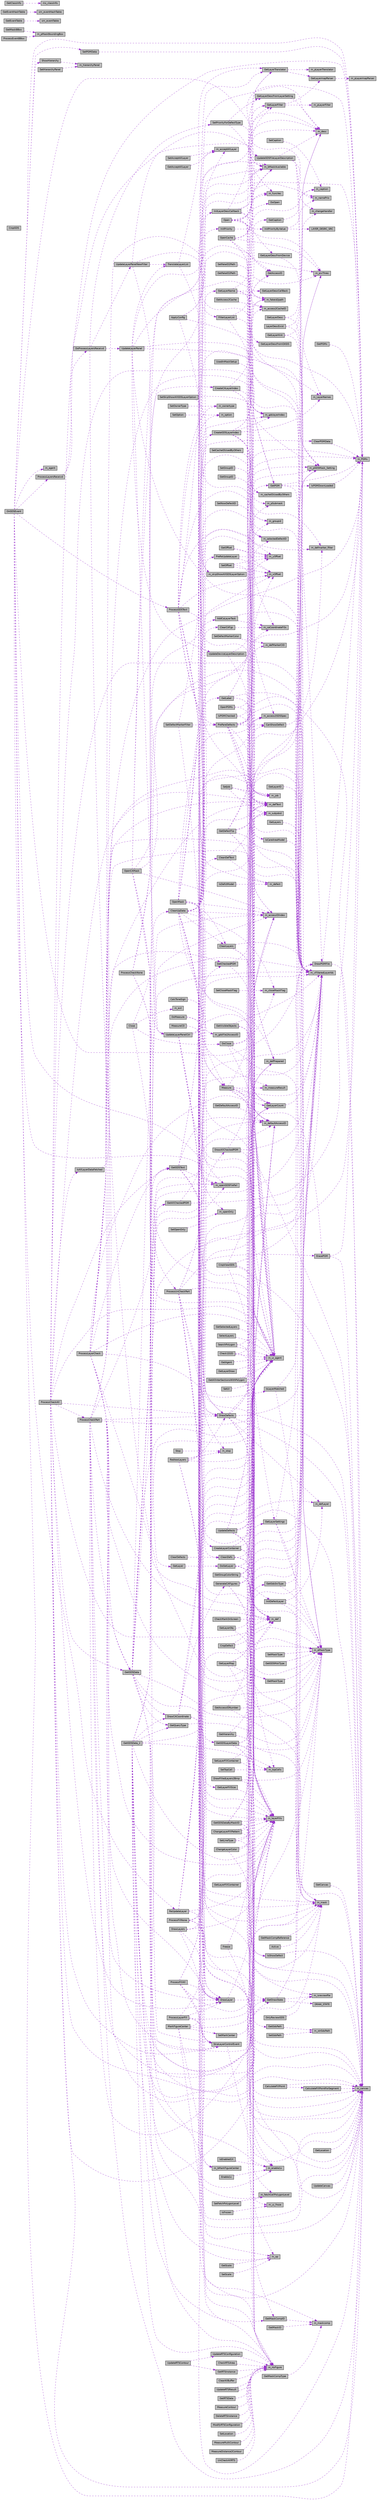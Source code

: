 
digraph G {
  rankdir = LR;
  edge [fontname="Helvetica",fontsize="10",labelfontname="Helvetica",labelfontsize="10"];
  node [fontname="Helvetica",fontsize="10",shape=record];
  Node1 [label="SetUI",height=0.2,width=0.4,color="black", fillcolor="grey75", style="filled" fontcolor="black"];
  Node2 [label="m_ui_agent",height=0.2,width=0.4,color="black", fillcolor="grey75", style="filled" fontcolor="black"];
  Node1 -> Node2 [color="darkorchid3",fontsize="10",style="dashed",label="" ,fontname="Helvetica"];
  Node3 [label="OpenPGMs",height=0.2,width=0.4,color="black", fillcolor="grey75", style="filled" fontcolor="black"];
  Node4 [label="m_PGMs",height=0.2,width=0.4,color="black", fillcolor="grey75", style="filled" fontcolor="black"];
  Node3 -> Node4 [color="darkorchid3",fontsize="10",style="dashed",label="" ,fontname="Helvetica"];
  Node3 -> Node2 [color="darkorchid3",fontsize="10",style="dashed",label="" ,fontname="Helvetica"];
  Node5 [label="Open",height=0.2,width=0.4,color="black", fillcolor="grey75", style="filled" fontcolor="black"];
  Node6 [label="m_pixThres",height=0.2,width=0.4,color="black", fillcolor="grey75", style="filled" fontcolor="black"];
  Node5 -> Node6 [color="darkorchid3",fontsize="10",style="dashed",label="" ,fontname="Helvetica"];
  Node7 [label="m_defaultAccessID",height=0.2,width=0.4,color="black", fillcolor="grey75", style="filled" fontcolor="black"];
  Node5 -> Node7 [color="darkorchid3",fontsize="10",style="dashed",label="" ,fontname="Helvetica"];
  Node8 [label="GetAccessID",height=0.2,width=0.4,color="black", fillcolor="grey75", style="filled" fontcolor="black"];
  Node5 -> Node8 [color="darkorchid3",fontsize="10",style="dashed",label="" ,fontname="Helvetica"];
  Node9 [label="m_desc",height=0.2,width=0.4,color="black", fillcolor="grey75", style="filled" fontcolor="black"];
  Node5 -> Node9 [color="darkorchid3",fontsize="10",style="dashed",label="" ,fontname="Helvetica"];
  Node10 [label="m_rtsFigure",height=0.2,width=0.4,color="black", fillcolor="grey75", style="filled" fontcolor="black"];
  Node5 -> Node10 [color="darkorchid3",fontsize="10",style="dashed",label="" ,fontname="Helvetica"];
  Node11 [label="GetLayerFilter",height=0.2,width=0.4,color="black", fillcolor="grey75", style="filled" fontcolor="black"];
  Node5 -> Node11 [color="darkorchid3",fontsize="10",style="dashed",label="" ,fontname="Helvetica"];
  Node12 [label="GetLayerTranslator",height=0.2,width=0.4,color="black", fillcolor="grey75", style="filled" fontcolor="black"];
  Node5 -> Node12 [color="darkorchid3",fontsize="10",style="dashed",label="" ,fontname="Helvetica"];
  Node5 -> Node2 [color="darkorchid3",fontsize="10",style="dashed",label="" ,fontname="Helvetica"];
  Node13 [label="m_bMaskAvailable",height=0.2,width=0.4,color="black", fillcolor="grey75", style="filled" fontcolor="black"];
  Node5 -> Node13 [color="darkorchid3",fontsize="10",style="dashed",label="" ,fontname="Helvetica"];
  Node14 [label="DoOpen",height=0.2,width=0.4,color="black", fillcolor="grey75", style="filled" fontcolor="black"];
  Node5 -> Node14 [color="darkorchid3",fontsize="10",style="dashed",label="" ,fontname="Helvetica"];
  Node15 [label="Close",height=0.2,width=0.4,color="black", fillcolor="grey75", style="filled" fontcolor="black"];
  Node16 [label="m_evt",height=0.2,width=0.4,color="black", fillcolor="grey75", style="filled" fontcolor="black"];
  Node15 -> Node16 [color="darkorchid3",fontsize="10",style="dashed",label="" ,fontname="Helvetica"];
  Node17 [label="DoClose",height=0.2,width=0.4,color="black", fillcolor="grey75", style="filled" fontcolor="black"];
  Node15 -> Node17 [color="darkorchid3",fontsize="10",style="dashed",label="" ,fontname="Helvetica"];
  Node18 [label="CleanUpData",height=0.2,width=0.4,color="black", fillcolor="grey75", style="filled" fontcolor="black"];
  Node15 -> Node18 [color="darkorchid3",fontsize="10",style="dashed",label="" ,fontname="Helvetica"];
  Node15 -> Node2 [color="darkorchid3",fontsize="10",style="dashed",label="" ,fontname="Helvetica"];
  Node19 [label="GetOffset",height=0.2,width=0.4,color="black", fillcolor="grey75", style="filled" fontcolor="black"];
  Node20 [label="m_xOffset",height=0.2,width=0.4,color="black", fillcolor="grey75", style="filled" fontcolor="black"];
  Node19 -> Node20 [color="darkorchid3",fontsize="10",style="dashed",label="" ,fontname="Helvetica"];
  Node21 [label="m_yOffset",height=0.2,width=0.4,color="black", fillcolor="grey75", style="filled" fontcolor="black"];
  Node19 -> Node21 [color="darkorchid3",fontsize="10",style="dashed",label="" ,fontname="Helvetica"];
  Node22 [label="SetOffset",height=0.2,width=0.4,color="black", fillcolor="grey75", style="filled" fontcolor="black"];
  Node22 -> Node20 [color="darkorchid3",fontsize="10",style="dashed",label="" ,fontname="Helvetica"];
  Node22 -> Node21 [color="darkorchid3",fontsize="10",style="dashed",label="" ,fontname="Helvetica"];
  Node22 -> Node10 [color="darkorchid3",fontsize="10",style="dashed",label="" ,fontname="Helvetica"];
  Node23 [label="ProcessLayersReceivd",height=0.2,width=0.4,color="black", fillcolor="grey75", style="filled" fontcolor="black"];
  Node23 -> Node13 [color="darkorchid3",fontsize="10",style="dashed",label="" ,fontname="Helvetica"];
  Node24 [label="DoProcessLayersReceivd",height=0.2,width=0.4,color="black", fillcolor="grey75", style="filled" fontcolor="black"];
  Node23 -> Node24 [color="darkorchid3",fontsize="10",style="dashed",label="" ,fontname="Helvetica"];
  Node25 [label="OpenMask",height=0.2,width=0.4,color="black", fillcolor="grey75", style="filled" fontcolor="black"];
  Node25 -> Node7 [color="darkorchid3",fontsize="10",style="dashed",label="" ,fontname="Helvetica"];
  Node25 -> Node6 [color="darkorchid3",fontsize="10",style="dashed",label="" ,fontname="Helvetica"];
  Node26 [label="m_maskcomp",height=0.2,width=0.4,color="black", fillcolor="grey75", style="filled" fontcolor="black"];
  Node25 -> Node26 [color="darkorchid3",fontsize="10",style="dashed",label="" ,fontname="Helvetica"];
  Node27 [label="m_mask",height=0.2,width=0.4,color="black", fillcolor="grey75", style="filled" fontcolor="black"];
  Node25 -> Node27 [color="darkorchid3",fontsize="10",style="dashed",label="" ,fontname="Helvetica"];
  Node28 [label="m_pSubmask",height=0.2,width=0.4,color="black", fillcolor="grey75", style="filled" fontcolor="black"];
  Node25 -> Node28 [color="darkorchid3",fontsize="10",style="dashed",label="" ,fontname="Helvetica"];
  Node25 -> Node10 [color="darkorchid3",fontsize="10",style="dashed",label="" ,fontname="Helvetica"];
  Node29 [label="CleanLayers",height=0.2,width=0.4,color="black", fillcolor="grey75", style="filled" fontcolor="black"];
  Node25 -> Node29 [color="darkorchid3",fontsize="10",style="dashed",label="" ,fontname="Helvetica"];
  Node30 [label="CreateGDSLayerIndex",height=0.2,width=0.4,color="black", fillcolor="grey75", style="filled" fontcolor="black"];
  Node25 -> Node30 [color="darkorchid3",fontsize="10",style="dashed",label="" ,fontname="Helvetica"];
  Node25 -> Node2 [color="darkorchid3",fontsize="10",style="dashed",label="" ,fontname="Helvetica"];
  Node31 [label="m_canvas",height=0.2,width=0.4,color="black", fillcolor="grey75", style="filled" fontcolor="black"];
  Node25 -> Node31 [color="darkorchid3",fontsize="10",style="dashed",label="" ,fontname="Helvetica"];
  Node32 [label="m_accessIDIndex",height=0.2,width=0.4,color="black", fillcolor="grey75", style="filled" fontcolor="black"];
  Node25 -> Node32 [color="darkorchid3",fontsize="10",style="dashed",label="" ,fontname="Helvetica"];
  Node25 -> Node12 [color="darkorchid3",fontsize="10",style="dashed",label="" ,fontname="Helvetica"];
  Node33 [label="m_access2GDSSpec",height=0.2,width=0.4,color="black", fillcolor="grey75", style="filled" fontcolor="black"];
  Node25 -> Node33 [color="darkorchid3",fontsize="10",style="dashed",label="" ,fontname="Helvetica"];
  Node25 -> Node13 [color="darkorchid3",fontsize="10",style="dashed",label="" ,fontname="Helvetica"];
  Node34 [label="OpenCAMask",height=0.2,width=0.4,color="black", fillcolor="grey75", style="filled" fontcolor="black"];
  Node34 -> Node6 [color="darkorchid3",fontsize="10",style="dashed",label="" ,fontname="Helvetica"];
  Node35 [label="CreateCALayerIndex",height=0.2,width=0.4,color="black", fillcolor="grey75", style="filled" fontcolor="black"];
  Node34 -> Node35 [color="darkorchid3",fontsize="10",style="dashed",label="" ,fontname="Helvetica"];
  Node36 [label="AddCaLayerTask",height=0.2,width=0.4,color="black", fillcolor="grey75", style="filled" fontcolor="black"];
  Node34 -> Node36 [color="darkorchid3",fontsize="10",style="dashed",label="" ,fontname="Helvetica"];
  Node34 -> Node2 [color="darkorchid3",fontsize="10",style="dashed",label="" ,fontname="Helvetica"];
  Node34 -> Node32 [color="darkorchid3",fontsize="10",style="dashed",label="" ,fontname="Helvetica"];
  Node37 [label="GetLayer",height=0.2,width=0.4,color="black", fillcolor="grey75", style="filled" fontcolor="black"];
  Node34 -> Node37 [color="darkorchid3",fontsize="10",style="dashed",label="" ,fontname="Helvetica"];
  Node38 [label="UpdateLayerPanelCtrl",height=0.2,width=0.4,color="black", fillcolor="grey75", style="filled" fontcolor="black"];
  Node34 -> Node38 [color="darkorchid3",fontsize="10",style="dashed",label="" ,fontname="Helvetica"];
  Node34 -> Node13 [color="darkorchid3",fontsize="10",style="dashed",label="" ,fontname="Helvetica"];
  Node39 [label="m_caCoordinateFGs",height=0.2,width=0.4,color="black", fillcolor="grey75", style="filled" fontcolor="black"];
  Node36 -> Node39 [color="darkorchid3",fontsize="10",style="dashed",label="" ,fontname="Helvetica"];
  Node40 [label="m_vFilteredLayerIds",height=0.2,width=0.4,color="black", fillcolor="grey75", style="filled" fontcolor="black"];
  Node36 -> Node40 [color="darkorchid3",fontsize="10",style="dashed",label="" ,fontname="Helvetica"];
  Node41 [label="OpenCache",height=0.2,width=0.4,color="black", fillcolor="grey75", style="filled" fontcolor="black"];
  Node41 -> Node6 [color="darkorchid3",fontsize="10",style="dashed",label="" ,fontname="Helvetica"];
  Node41 -> Node9 [color="darkorchid3",fontsize="10",style="dashed",label="" ,fontname="Helvetica"];
  Node41 -> Node7 [color="darkorchid3",fontsize="10",style="dashed",label="" ,fontname="Helvetica"];
  Node41 -> Node8 [color="darkorchid3",fontsize="10",style="dashed",label="" ,fontname="Helvetica"];
  Node41 -> Node10 [color="darkorchid3",fontsize="10",style="dashed",label="" ,fontname="Helvetica"];
  Node41 -> Node11 [color="darkorchid3",fontsize="10",style="dashed",label="" ,fontname="Helvetica"];
  Node41 -> Node12 [color="darkorchid3",fontsize="10",style="dashed",label="" ,fontname="Helvetica"];
  Node41 -> Node2 [color="darkorchid3",fontsize="10",style="dashed",label="" ,fontname="Helvetica"];
  Node41 -> Node13 [color="darkorchid3",fontsize="10",style="dashed",label="" ,fontname="Helvetica"];
  Node42 [label="DoGetLayer",height=0.2,width=0.4,color="black", fillcolor="grey75", style="filled" fontcolor="black"];
  Node37 -> Node42 [color="darkorchid3",fontsize="10",style="dashed",label="" ,fontname="Helvetica"];
  Node43 [label="GetGDSData",height=0.2,width=0.4,color="black", fillcolor="grey75", style="filled" fontcolor="black"];
  Node44 [label="m_openGDSFileFail",height=0.2,width=0.4,color="black", fillcolor="grey75", style="filled" fontcolor="black"];
  Node43 -> Node44 [color="darkorchid3",fontsize="10",style="dashed",label="" ,fontname="Helvetica"];
  Node45 [label="m_eMaskType",height=0.2,width=0.4,color="black", fillcolor="grey75", style="filled" fontcolor="black"];
  Node43 -> Node45 [color="darkorchid3",fontsize="10",style="dashed",label="" ,fontname="Helvetica"];
  Node43 -> Node4 [color="darkorchid3",fontsize="10",style="dashed",label="" ,fontname="Helvetica"];
  Node46 [label="GetAllCheckedPGM",height=0.2,width=0.4,color="black", fillcolor="grey75", style="filled" fontcolor="black"];
  Node43 -> Node46 [color="darkorchid3",fontsize="10",style="dashed",label="" ,fontname="Helvetica"];
  Node47 [label="GetQueryType",height=0.2,width=0.4,color="black", fillcolor="grey75", style="filled" fontcolor="black"];
  Node43 -> Node47 [color="darkorchid3",fontsize="10",style="dashed",label="" ,fontname="Helvetica"];
  Node48 [label="GetDrawState",height=0.2,width=0.4,color="black", fillcolor="grey75", style="filled" fontcolor="black"];
  Node43 -> Node48 [color="darkorchid3",fontsize="10",style="dashed",label="" ,fontname="Helvetica"];
  Node49 [label="m_enable1x",height=0.2,width=0.4,color="black", fillcolor="grey75", style="filled" fontcolor="black"];
  Node43 -> Node49 [color="darkorchid3",fontsize="10",style="dashed",label="" ,fontname="Helvetica"];
  Node43 -> Node27 [color="darkorchid3",fontsize="10",style="dashed",label="" ,fontname="Helvetica"];
  Node43 -> Node7 [color="darkorchid3",fontsize="10",style="dashed",label="" ,fontname="Helvetica"];
  Node50 [label="m_op",height=0.2,width=0.4,color="black", fillcolor="grey75", style="filled" fontcolor="black"];
  Node43 -> Node50 [color="darkorchid3",fontsize="10",style="dashed",label="" ,fontname="Helvetica"];
  Node43 -> Node10 [color="darkorchid3",fontsize="10",style="dashed",label="" ,fontname="Helvetica"];
  Node43 -> Node40 [color="darkorchid3",fontsize="10",style="dashed",label="" ,fontname="Helvetica"];
  Node51 [label="DrawCACoordinate",height=0.2,width=0.4,color="black", fillcolor="grey75", style="filled" fontcolor="black"];
  Node43 -> Node51 [color="darkorchid3",fontsize="10",style="dashed",label="" ,fontname="Helvetica"];
  Node43 -> Node32 [color="darkorchid3",fontsize="10",style="dashed",label="" ,fontname="Helvetica"];
  Node43 -> Node2 [color="darkorchid3",fontsize="10",style="dashed",label="" ,fontname="Helvetica"];
  Node52 [label="m_layerFills",height=0.2,width=0.4,color="black", fillcolor="grey75", style="filled" fontcolor="black"];
  Node43 -> Node52 [color="darkorchid3",fontsize="10",style="dashed",label="" ,fontname="Helvetica"];
  Node53 [label="GetGDSLayerData",height=0.2,width=0.4,color="black", fillcolor="grey75", style="filled" fontcolor="black"];
  Node43 -> Node53 [color="darkorchid3",fontsize="10",style="dashed",label="" ,fontname="Helvetica"];
  Node54 [label="GetGDSData_2",height=0.2,width=0.4,color="black", fillcolor="grey75", style="filled" fontcolor="black"];
  Node54 -> Node44 [color="darkorchid3",fontsize="10",style="dashed",label="" ,fontname="Helvetica"];
  Node54 -> Node45 [color="darkorchid3",fontsize="10",style="dashed",label="" ,fontname="Helvetica"];
  Node54 -> Node4 [color="darkorchid3",fontsize="10",style="dashed",label="" ,fontname="Helvetica"];
  Node54 -> Node46 [color="darkorchid3",fontsize="10",style="dashed",label="" ,fontname="Helvetica"];
  Node54 -> Node47 [color="darkorchid3",fontsize="10",style="dashed",label="" ,fontname="Helvetica"];
  Node54 -> Node48 [color="darkorchid3",fontsize="10",style="dashed",label="" ,fontname="Helvetica"];
  Node54 -> Node49 [color="darkorchid3",fontsize="10",style="dashed",label="" ,fontname="Helvetica"];
  Node54 -> Node7 [color="darkorchid3",fontsize="10",style="dashed",label="" ,fontname="Helvetica"];
  Node54 -> Node50 [color="darkorchid3",fontsize="10",style="dashed",label="" ,fontname="Helvetica"];
  Node54 -> Node27 [color="darkorchid3",fontsize="10",style="dashed",label="" ,fontname="Helvetica"];
  Node54 -> Node10 [color="darkorchid3",fontsize="10",style="dashed",label="" ,fontname="Helvetica"];
  Node54 -> Node40 [color="darkorchid3",fontsize="10",style="dashed",label="" ,fontname="Helvetica"];
  Node54 -> Node51 [color="darkorchid3",fontsize="10",style="dashed",label="" ,fontname="Helvetica"];
  Node54 -> Node32 [color="darkorchid3",fontsize="10",style="dashed",label="" ,fontname="Helvetica"];
  Node54 -> Node2 [color="darkorchid3",fontsize="10",style="dashed",label="" ,fontname="Helvetica"];
  Node54 -> Node52 [color="darkorchid3",fontsize="10",style="dashed",label="" ,fontname="Helvetica"];
  Node54 -> Node31 [color="darkorchid3",fontsize="10",style="dashed",label="" ,fontname="Helvetica"];
  Node55 [label="GetMaskCompID",height=0.2,width=0.4,color="black", fillcolor="grey75", style="filled" fontcolor="black"];
  Node54 -> Node55 [color="darkorchid3",fontsize="10",style="dashed",label="" ,fontname="Helvetica"];
  Node56 [label="m_topCells",height=0.2,width=0.4,color="black", fillcolor="grey75", style="filled" fontcolor="black"];
  Node54 -> Node56 [color="darkorchid3",fontsize="10",style="dashed",label="" ,fontname="Helvetica"];
  Node57 [label="m_fetchCellPolygonLevel",height=0.2,width=0.4,color="black", fillcolor="grey75", style="filled" fontcolor="black"];
  Node54 -> Node57 [color="darkorchid3",fontsize="10",style="dashed",label="" ,fontname="Helvetica"];
  Node58 [label="GetGDSText",height=0.2,width=0.4,color="black", fillcolor="grey75", style="filled" fontcolor="black"];
  Node58 -> Node2 [color="darkorchid3",fontsize="10",style="dashed",label="" ,fontname="Helvetica"];
  Node58 -> Node44 [color="darkorchid3",fontsize="10",style="dashed",label="" ,fontname="Helvetica"];
  Node58 -> Node48 [color="darkorchid3",fontsize="10",style="dashed",label="" ,fontname="Helvetica"];
  Node58 -> Node27 [color="darkorchid3",fontsize="10",style="dashed",label="" ,fontname="Helvetica"];
  Node58 -> Node20 [color="darkorchid3",fontsize="10",style="dashed",label="" ,fontname="Helvetica"];
  Node58 -> Node21 [color="darkorchid3",fontsize="10",style="dashed",label="" ,fontname="Helvetica"];
  Node58 -> Node7 [color="darkorchid3",fontsize="10",style="dashed",label="" ,fontname="Helvetica"];
  Node59 [label="GetRTSData",height=0.2,width=0.4,color="black", fillcolor="grey75", style="filled" fontcolor="black"];
  Node59 -> Node10 [color="darkorchid3",fontsize="10",style="dashed",label="" ,fontname="Helvetica"];
  Node60 [label="GetHierarchy",height=0.2,width=0.4,color="black", fillcolor="grey75", style="filled" fontcolor="black"];
  Node60 -> Node27 [color="darkorchid3",fontsize="10",style="dashed",label="" ,fontname="Helvetica"];
  Node60 -> Node7 [color="darkorchid3",fontsize="10",style="dashed",label="" ,fontname="Helvetica"];
  Node61 [label="GetGDSDataByMaskID",height=0.2,width=0.4,color="black", fillcolor="grey75", style="filled" fontcolor="black"];
  Node61 -> Node27 [color="darkorchid3",fontsize="10",style="dashed",label="" ,fontname="Helvetica"];
  Node61 -> Node6 [color="darkorchid3",fontsize="10",style="dashed",label="" ,fontname="Helvetica"];
  Node61 -> Node49 [color="darkorchid3",fontsize="10",style="dashed",label="" ,fontname="Helvetica"];
  Node61 -> Node7 [color="darkorchid3",fontsize="10",style="dashed",label="" ,fontname="Helvetica"];
  Node61 -> Node40 [color="darkorchid3",fontsize="10",style="dashed",label="" ,fontname="Helvetica"];
  Node61 -> Node2 [color="darkorchid3",fontsize="10",style="dashed",label="" ,fontname="Helvetica"];
  Node61 -> Node10 [color="darkorchid3",fontsize="10",style="dashed",label="" ,fontname="Helvetica"];
  Node61 -> Node52 [color="darkorchid3",fontsize="10",style="dashed",label="" ,fontname="Helvetica"];
  Node61 -> Node31 [color="darkorchid3",fontsize="10",style="dashed",label="" ,fontname="Helvetica"];
  Node62 [label="CropViewGDS",height=0.2,width=0.4,color="black", fillcolor="grey75", style="filled" fontcolor="black"];
  Node62 -> Node31 [color="darkorchid3",fontsize="10",style="dashed",label="" ,fontname="Helvetica"];
  Node63 [label="GetLayerCount",height=0.2,width=0.4,color="black", fillcolor="grey75", style="filled" fontcolor="black"];
  Node62 -> Node63 [color="darkorchid3",fontsize="10",style="dashed",label="" ,fontname="Helvetica"];
  Node62 -> Node40 [color="darkorchid3",fontsize="10",style="dashed",label="" ,fontname="Helvetica"];
  Node62 -> Node2 [color="darkorchid3",fontsize="10",style="dashed",label="" ,fontname="Helvetica"];
  Node62 -> Node52 [color="darkorchid3",fontsize="10",style="dashed",label="" ,fontname="Helvetica"];
  Node64 [label="CropDefect",height=0.2,width=0.4,color="black", fillcolor="grey75", style="filled" fontcolor="black"];
  Node64 -> Node31 [color="darkorchid3",fontsize="10",style="dashed",label="" ,fontname="Helvetica"];
  Node65 [label="m_def",height=0.2,width=0.4,color="black", fillcolor="grey75", style="filled" fontcolor="black"];
  Node64 -> Node65 [color="darkorchid3",fontsize="10",style="dashed",label="" ,fontname="Helvetica"];
  Node64 -> Node40 [color="darkorchid3",fontsize="10",style="dashed",label="" ,fontname="Helvetica"];
  Node66 [label="MeasureCD",height=0.2,width=0.4,color="black", fillcolor="grey75", style="filled" fontcolor="black"];
  Node67 [label="Measure",height=0.2,width=0.4,color="black", fillcolor="grey75", style="filled" fontcolor="black"];
  Node66 -> Node67 [color="darkorchid3",fontsize="10",style="dashed",label="" ,fontname="Helvetica"];
  Node68 [label="CalcToneSign",height=0.2,width=0.4,color="black", fillcolor="grey75", style="filled" fontcolor="black"];
  Node68 -> Node67 [color="darkorchid3",fontsize="10",style="dashed",label="" ,fontname="Helvetica"];
  Node69 [label="GetLabel",height=0.2,width=0.4,color="black", fillcolor="grey75", style="filled" fontcolor="black"];
  Node70 [label="m_caption",height=0.2,width=0.4,color="black", fillcolor="grey75", style="filled" fontcolor="black"];
  Node69 -> Node70 [color="darkorchid3",fontsize="10",style="dashed",label="" ,fontname="Helvetica"];
  Node71 [label="GetAllInterSectionsWithPolygon",height=0.2,width=0.4,color="black", fillcolor="grey75", style="filled" fontcolor="black"];
  Node71 -> Node63 [color="darkorchid3",fontsize="10",style="dashed",label="" ,fontname="Helvetica"];
  Node71 -> Node2 [color="darkorchid3",fontsize="10",style="dashed",label="" ,fontname="Helvetica"];
  Node71 -> Node52 [color="darkorchid3",fontsize="10",style="dashed",label="" ,fontname="Helvetica"];
  Node72 [label="m_measureResult",height=0.2,width=0.4,color="black", fillcolor="grey75", style="filled" fontcolor="black"];
  Node67 -> Node72 [color="darkorchid3",fontsize="10",style="dashed",label="" ,fontname="Helvetica"];
  Node73 [label="GetCaption",height=0.2,width=0.4,color="black", fillcolor="grey75", style="filled" fontcolor="black"];
  Node67 -> Node73 [color="darkorchid3",fontsize="10",style="dashed",label="" ,fontname="Helvetica"];
  Node67 -> Node63 [color="darkorchid3",fontsize="10",style="dashed",label="" ,fontname="Helvetica"];
  Node67 -> Node2 [color="darkorchid3",fontsize="10",style="dashed",label="" ,fontname="Helvetica"];
  Node67 -> Node52 [color="darkorchid3",fontsize="10",style="dashed",label="" ,fontname="Helvetica"];
  Node67 -> Node63 [color="darkorchid3",fontsize="10",style="dashed",label="" ,fontname="Helvetica"];
  Node67 -> Node2 [color="darkorchid3",fontsize="10",style="dashed",label="" ,fontname="Helvetica"];
  Node67 -> Node40 [color="darkorchid3",fontsize="10",style="dashed",label="" ,fontname="Helvetica"];
  Node67 -> Node52 [color="darkorchid3",fontsize="10",style="dashed",label="" ,fontname="Helvetica"];
  Node74 [label="MeasureContour",height=0.2,width=0.4,color="black", fillcolor="grey75", style="filled" fontcolor="black"];
  Node74 -> Node10 [color="darkorchid3",fontsize="10",style="dashed",label="" ,fontname="Helvetica"];
  Node75 [label="MeasureMultiContour",height=0.2,width=0.4,color="black", fillcolor="grey75", style="filled" fontcolor="black"];
  Node75 -> Node10 [color="darkorchid3",fontsize="10",style="dashed",label="" ,fontname="Helvetica"];
  Node76 [label="MeasureDistance2Contour",height=0.2,width=0.4,color="black", fillcolor="grey75", style="filled" fontcolor="black"];
  Node76 -> Node10 [color="darkorchid3",fontsize="10",style="dashed",label="" ,fontname="Helvetica"];
  Node77 [label="SearchPolygon",height=0.2,width=0.4,color="black", fillcolor="grey75", style="filled" fontcolor="black"];
  Node77 -> Node63 [color="darkorchid3",fontsize="10",style="dashed",label="" ,fontname="Helvetica"];
  Node77 -> Node2 [color="darkorchid3",fontsize="10",style="dashed",label="" ,fontname="Helvetica"];
  Node77 -> Node52 [color="darkorchid3",fontsize="10",style="dashed",label="" ,fontname="Helvetica"];
  Node78 [label="Check1D2D",height=0.2,width=0.4,color="black", fillcolor="grey75", style="filled" fontcolor="black"];
  Node78 -> Node63 [color="darkorchid3",fontsize="10",style="dashed",label="" ,fontname="Helvetica"];
  Node78 -> Node2 [color="darkorchid3",fontsize="10",style="dashed",label="" ,fontname="Helvetica"];
  Node78 -> Node52 [color="darkorchid3",fontsize="10",style="dashed",label="" ,fontname="Helvetica"];
  Node79 [label="CropGDS",height=0.2,width=0.4,color="black", fillcolor="grey75", style="filled" fontcolor="black"];
  Node80 [label="RedrawLayers",height=0.2,width=0.4,color="black", fillcolor="grey75", style="filled" fontcolor="black"];
  Node80 -> Node2 [color="darkorchid3",fontsize="10",style="dashed",label="" ,fontname="Helvetica"];
  Node80 -> Node31 [color="darkorchid3",fontsize="10",style="dashed",label="" ,fontname="Helvetica"];
  Node80 -> Node10 [color="darkorchid3",fontsize="10",style="dashed",label="" ,fontname="Helvetica"];
  Node80 -> Node40 [color="darkorchid3",fontsize="10",style="dashed",label="" ,fontname="Helvetica"];
  Node81 [label="m_stop",height=0.2,width=0.4,color="black", fillcolor="grey75", style="filled" fontcolor="black"];
  Node80 -> Node81 [color="darkorchid3",fontsize="10",style="dashed",label="" ,fontname="Helvetica"];
  Node80 -> Node52 [color="darkorchid3",fontsize="10",style="dashed",label="" ,fontname="Helvetica"];
  Node82 [label="DrawLayer",height=0.2,width=0.4,color="black", fillcolor="grey75", style="filled" fontcolor="black"];
  Node80 -> Node82 [color="darkorchid3",fontsize="10",style="dashed",label="" ,fontname="Helvetica"];
  Node83 [label="DrawDefects",height=0.2,width=0.4,color="black", fillcolor="grey75", style="filled" fontcolor="black"];
  Node80 -> Node83 [color="darkorchid3",fontsize="10",style="dashed",label="" ,fontname="Helvetica"];
  Node84 [label="DrawAllCheckedPGM",height=0.2,width=0.4,color="black", fillcolor="grey75", style="filled" fontcolor="black"];
  Node80 -> Node84 [color="darkorchid3",fontsize="10",style="dashed",label="" ,fontname="Helvetica"];
  Node85 [label="DrawLayers",height=0.2,width=0.4,color="black", fillcolor="grey75", style="filled" fontcolor="black"];
  Node85 -> Node2 [color="darkorchid3",fontsize="10",style="dashed",label="" ,fontname="Helvetica"];
  Node85 -> Node31 [color="darkorchid3",fontsize="10",style="dashed",label="" ,fontname="Helvetica"];
  Node85 -> Node40 [color="darkorchid3",fontsize="10",style="dashed",label="" ,fontname="Helvetica"];
  Node85 -> Node52 [color="darkorchid3",fontsize="10",style="dashed",label="" ,fontname="Helvetica"];
  Node85 -> Node82 [color="darkorchid3",fontsize="10",style="dashed",label="" ,fontname="Helvetica"];
  Node86 [label="SetMarkCenter",height=0.2,width=0.4,color="black", fillcolor="grey75", style="filled" fontcolor="black"];
  Node86 -> Node52 [color="darkorchid3",fontsize="10",style="dashed",label="" ,fontname="Helvetica"];
  Node87 [label="MarkFigureCenter",height=0.2,width=0.4,color="black", fillcolor="grey75", style="filled" fontcolor="black"];
  Node88 [label="m_bMarkFigureCenter",height=0.2,width=0.4,color="black", fillcolor="grey75", style="filled" fontcolor="black"];
  Node87 -> Node88 [color="darkorchid3",fontsize="10",style="dashed",label="" ,fontname="Helvetica"];
  Node87 -> Node52 [color="darkorchid3",fontsize="10",style="dashed",label="" ,fontname="Helvetica"];
  Node87 -> Node2 [color="darkorchid3",fontsize="10",style="dashed",label="" ,fontname="Helvetica"];
  Node87 -> Node31 [color="darkorchid3",fontsize="10",style="dashed",label="" ,fontname="Helvetica"];
  Node87 -> Node86 [color="darkorchid3",fontsize="10",style="dashed",label="" ,fontname="Helvetica"];
  Node89 [label="UnCheckAllRTS",height=0.2,width=0.4,color="black", fillcolor="grey75", style="filled" fontcolor="black"];
  Node89 -> Node10 [color="darkorchid3",fontsize="10",style="dashed",label="" ,fontname="Helvetica"];
  Node90 [label="CheckRTSArea",height=0.2,width=0.4,color="black", fillcolor="grey75", style="filled" fontcolor="black"];
  Node90 -> Node10 [color="darkorchid3",fontsize="10",style="dashed",label="" ,fontname="Helvetica"];
  Node91 [label="ClearAllBuffer",height=0.2,width=0.4,color="black", fillcolor="grey75", style="filled" fontcolor="black"];
  Node91 -> Node10 [color="darkorchid3",fontsize="10",style="dashed",label="" ,fontname="Helvetica"];
  Node92 [label="DeleteRTSInstance",height=0.2,width=0.4,color="black", fillcolor="grey75", style="filled" fontcolor="black"];
  Node92 -> Node10 [color="darkorchid3",fontsize="10",style="dashed",label="" ,fontname="Helvetica"];
  Node93 [label="UpdateRTSConfiguration",height=0.2,width=0.4,color="black", fillcolor="grey75", style="filled" fontcolor="black"];
  Node93 -> Node10 [color="darkorchid3",fontsize="10",style="dashed",label="" ,fontname="Helvetica"];
  Node94 [label="ModifyRTSConfiguration",height=0.2,width=0.4,color="black", fillcolor="grey75", style="filled" fontcolor="black"];
  Node94 -> Node10 [color="darkorchid3",fontsize="10",style="dashed",label="" ,fontname="Helvetica"];
  Node95 [label="UpdateRTSContour",height=0.2,width=0.4,color="black", fillcolor="grey75", style="filled" fontcolor="black"];
  Node96 [label="GetRTSInstance",height=0.2,width=0.4,color="black", fillcolor="grey75", style="filled" fontcolor="black"];
  Node95 -> Node96 [color="darkorchid3",fontsize="10",style="dashed",label="" ,fontname="Helvetica"];
  Node95 -> Node93 [color="darkorchid3",fontsize="10",style="dashed",label="" ,fontname="Helvetica"];
  Node97 [label="m_pGDSMask_Setting",height=0.2,width=0.4,color="black", fillcolor="grey75", style="filled" fontcolor="black"];
  Node83 -> Node97 [color="darkorchid3",fontsize="10",style="dashed",label="" ,fontname="Helvetica"];
  Node98 [label="m_defPrepared",height=0.2,width=0.4,color="black", fillcolor="grey75", style="filled" fontcolor="black"];
  Node83 -> Node98 [color="darkorchid3",fontsize="10",style="dashed",label="" ,fontname="Helvetica"];
  Node99 [label="IsShowDefect",height=0.2,width=0.4,color="black", fillcolor="grey75", style="filled" fontcolor="black"];
  Node83 -> Node99 [color="darkorchid3",fontsize="10",style="dashed",label="" ,fontname="Helvetica"];
  Node83 -> Node31 [color="darkorchid3",fontsize="10",style="dashed",label="" ,fontname="Helvetica"];
  Node100 [label="m_defLayer",height=0.2,width=0.4,color="black", fillcolor="grey75", style="filled" fontcolor="black"];
  Node83 -> Node100 [color="darkorchid3",fontsize="10",style="dashed",label="" ,fontname="Helvetica"];
  Node83 -> Node40 [color="darkorchid3",fontsize="10",style="dashed",label="" ,fontname="Helvetica"];
  Node83 -> Node2 [color="darkorchid3",fontsize="10",style="dashed",label="" ,fontname="Helvetica"];
  Node83 -> Node65 [color="darkorchid3",fontsize="10",style="dashed",label="" ,fontname="Helvetica"];
  Node101 [label="UpdateDefects",height=0.2,width=0.4,color="black", fillcolor="grey75", style="filled" fontcolor="black"];
  Node101 -> Node100 [color="darkorchid3",fontsize="10",style="dashed",label="" ,fontname="Helvetica"];
  Node101 -> Node97 [color="darkorchid3",fontsize="10",style="dashed",label="" ,fontname="Helvetica"];
  Node101 -> Node98 [color="darkorchid3",fontsize="10",style="dashed",label="" ,fontname="Helvetica"];
  Node101 -> Node99 [color="darkorchid3",fontsize="10",style="dashed",label="" ,fontname="Helvetica"];
  Node101 -> Node31 [color="darkorchid3",fontsize="10",style="dashed",label="" ,fontname="Helvetica"];
  Node101 -> Node63 [color="darkorchid3",fontsize="10",style="dashed",label="" ,fontname="Helvetica"];
  Node101 -> Node2 [color="darkorchid3",fontsize="10",style="dashed",label="" ,fontname="Helvetica"];
  Node101 -> Node65 [color="darkorchid3",fontsize="10",style="dashed",label="" ,fontname="Helvetica"];
  Node102 [label="GetDefectTip",height=0.2,width=0.4,color="black", fillcolor="grey75", style="filled" fontcolor="black"];
  Node102 -> Node97 [color="darkorchid3",fontsize="10",style="dashed",label="" ,fontname="Helvetica"];
  Node102 -> Node98 [color="darkorchid3",fontsize="10",style="dashed",label="" ,fontname="Helvetica"];
  Node103 [label="m_defText",height=0.2,width=0.4,color="black", fillcolor="grey75", style="filled" fontcolor="black"];
  Node102 -> Node103 [color="darkorchid3",fontsize="10",style="dashed",label="" ,fontname="Helvetica"];
  Node104 [label="CanShowDefect",height=0.2,width=0.4,color="black", fillcolor="grey75", style="filled" fontcolor="black"];
  Node102 -> Node104 [color="darkorchid3",fontsize="10",style="dashed",label="" ,fontname="Helvetica"];
  Node102 -> Node40 [color="darkorchid3",fontsize="10",style="dashed",label="" ,fontname="Helvetica"];
  Node102 -> Node2 [color="darkorchid3",fontsize="10",style="dashed",label="" ,fontname="Helvetica"];
  Node105 [label="m_subjobid",height=0.2,width=0.4,color="black", fillcolor="grey75", style="filled" fontcolor="black"];
  Node102 -> Node105 [color="darkorchid3",fontsize="10",style="dashed",label="" ,fontname="Helvetica"];
  Node106 [label="ClearDefects",height=0.2,width=0.4,color="black", fillcolor="grey75", style="filled" fontcolor="black"];
  Node107 [label="CleanDefs",height=0.2,width=0.4,color="black", fillcolor="grey75", style="filled" fontcolor="black"];
  Node106 -> Node107 [color="darkorchid3",fontsize="10",style="dashed",label="" ,fontname="Helvetica"];
  Node108 [label="PrePareDefects",height=0.2,width=0.4,color="black", fillcolor="grey75", style="filled" fontcolor="black"];
  Node109 [label="m_job",height=0.2,width=0.4,color="black", fillcolor="grey75", style="filled" fontcolor="black"];
  Node108 -> Node109 [color="darkorchid3",fontsize="10",style="dashed",label="" ,fontname="Helvetica"];
  Node108 -> Node103 [color="darkorchid3",fontsize="10",style="dashed",label="" ,fontname="Helvetica"];
  Node108 -> Node105 [color="darkorchid3",fontsize="10",style="dashed",label="" ,fontname="Helvetica"];
  Node108 -> Node40 [color="darkorchid3",fontsize="10",style="dashed",label="" ,fontname="Helvetica"];
  Node108 -> Node65 [color="darkorchid3",fontsize="10",style="dashed",label="" ,fontname="Helvetica"];
  Node108 -> Node104 [color="darkorchid3",fontsize="10",style="dashed",label="" ,fontname="Helvetica"];
  Node108 -> Node31 [color="darkorchid3",fontsize="10",style="dashed",label="" ,fontname="Helvetica"];
  Node110 [label="m_selectedDefectID",height=0.2,width=0.4,color="black", fillcolor="grey75", style="filled" fontcolor="black"];
  Node108 -> Node110 [color="darkorchid3",fontsize="10",style="dashed",label="" ,fontname="Helvetica"];
  Node108 -> Node97 [color="darkorchid3",fontsize="10",style="dashed",label="" ,fontname="Helvetica"];
  Node111 [label="m_defMarkerCID",height=0.2,width=0.4,color="black", fillcolor="grey75", style="filled" fontcolor="black"];
  Node108 -> Node111 [color="darkorchid3",fontsize="10",style="dashed",label="" ,fontname="Helvetica"];
  Node108 -> Node98 [color="darkorchid3",fontsize="10",style="dashed",label="" ,fontname="Helvetica"];
  Node99 -> Node31 [color="darkorchid3",fontsize="10",style="dashed",label="" ,fontname="Helvetica"];
  Node112 [label="SetDefectMarkerFilter",height=0.2,width=0.4,color="black", fillcolor="grey75", style="filled" fontcolor="black"];
  Node113 [label="m_defmarker_filter",height=0.2,width=0.4,color="black", fillcolor="grey75", style="filled" fontcolor="black"];
  Node112 -> Node113 [color="darkorchid3",fontsize="10",style="dashed",label="" ,fontname="Helvetica"];
  Node112 -> Node108 [color="darkorchid3",fontsize="10",style="dashed",label="" ,fontname="Helvetica"];
  Node112 -> Node83 [color="darkorchid3",fontsize="10",style="dashed",label="" ,fontname="Helvetica"];
  Node114 [label="ApplyConfig",height=0.2,width=0.4,color="black", fillcolor="grey75", style="filled" fontcolor="black"];
  Node114 -> Node97 [color="darkorchid3",fontsize="10",style="dashed",label="" ,fontname="Helvetica"];
  Node115 [label="m_skipShowAllGDSLayerOption",height=0.2,width=0.4,color="black", fillcolor="grey75", style="filled" fontcolor="black"];
  Node114 -> Node115 [color="darkorchid3",fontsize="10",style="dashed",label="" ,fontname="Helvetica"];
  Node116 [label="InitPriority",height=0.2,width=0.4,color="black", fillcolor="grey75", style="filled" fontcolor="black"];
  Node114 -> Node116 [color="darkorchid3",fontsize="10",style="dashed",label="" ,fontname="Helvetica"];
  Node117 [label="InitLayerDescCallback",height=0.2,width=0.4,color="black", fillcolor="grey75", style="filled" fontcolor="black"];
  Node114 -> Node117 [color="darkorchid3",fontsize="10",style="dashed",label="" ,fontname="Helvetica"];
  Node118 [label="SetSkipShowAllGDSLayerOption",height=0.2,width=0.4,color="black", fillcolor="grey75", style="filled" fontcolor="black"];
  Node118 -> Node115 [color="darkorchid3",fontsize="10",style="dashed",label="" ,fontname="Helvetica"];
  Node118 -> Node97 [color="darkorchid3",fontsize="10",style="dashed",label="" ,fontname="Helvetica"];
  Node119 [label="Freeze",height=0.2,width=0.4,color="black", fillcolor="grey75", style="filled" fontcolor="black"];
  Node119 -> Node2 [color="darkorchid3",fontsize="10",style="dashed",label="" ,fontname="Helvetica"];
  Node120 [label="m_ui_froze",height=0.2,width=0.4,color="black", fillcolor="grey75", style="filled" fontcolor="black"];
  Node119 -> Node120 [color="darkorchid3",fontsize="10",style="dashed",label="" ,fontname="Helvetica"];
  Node121 [label="IsFrozen",height=0.2,width=0.4,color="black", fillcolor="grey75", style="filled" fontcolor="black"];
  Node121 -> Node120 [color="darkorchid3",fontsize="10",style="dashed",label="" ,fontname="Helvetica"];
  Node122 [label="SetLocation",height=0.2,width=0.4,color="black", fillcolor="grey75", style="filled" fontcolor="black"];
  Node122 -> Node10 [color="darkorchid3",fontsize="10",style="dashed",label="" ,fontname="Helvetica"];
  Node123 [label="GetLocation",height=0.2,width=0.4,color="black", fillcolor="grey75", style="filled" fontcolor="black"];
  Node123 -> Node31 [color="darkorchid3",fontsize="10",style="dashed",label="" ,fontname="Helvetica"];
  Node124 [label="SetJob",height=0.2,width=0.4,color="black", fillcolor="grey75", style="filled" fontcolor="black"];
  Node124 -> Node109 [color="darkorchid3",fontsize="10",style="dashed",label="" ,fontname="Helvetica"];
  Node124 -> Node105 [color="darkorchid3",fontsize="10",style="dashed",label="" ,fontname="Helvetica"];
  Node124 -> Node103 [color="darkorchid3",fontsize="10",style="dashed",label="" ,fontname="Helvetica"];
  Node125 [label="SetTopCell",height=0.2,width=0.4,color="black", fillcolor="grey75", style="filled" fontcolor="black"];
  Node125 -> Node56 [color="darkorchid3",fontsize="10",style="dashed",label="" ,fontname="Helvetica"];
  Node126 [label="SetFetchPolygonLevel",height=0.2,width=0.4,color="black", fillcolor="grey75", style="filled" fontcolor="black"];
  Node126 -> Node57 [color="darkorchid3",fontsize="10",style="dashed",label="" ,fontname="Helvetica"];
  Node127 [label="SetOwnerType",height=0.2,width=0.4,color="black", fillcolor="grey75", style="filled" fontcolor="black"];
  Node128 [label="m_ownertype",height=0.2,width=0.4,color="black", fillcolor="grey75", style="filled" fontcolor="black"];
  Node127 -> Node128 [color="darkorchid3",fontsize="10",style="dashed",label="" ,fontname="Helvetica"];
  Node129 [label="SetOption",height=0.2,width=0.4,color="black", fillcolor="grey75", style="filled" fontcolor="black"];
  Node130 [label="m_option",height=0.2,width=0.4,color="black", fillcolor="grey75", style="filled" fontcolor="black"];
  Node129 -> Node130 [color="darkorchid3",fontsize="10",style="dashed",label="" ,fontname="Helvetica"];
  Node131 [label="Stop",height=0.2,width=0.4,color="black", fillcolor="grey75", style="filled" fontcolor="black"];
  Node131 -> Node81 [color="darkorchid3",fontsize="10",style="dashed",label="" ,fontname="Helvetica"];
  Node132 [label="Enable1x",height=0.2,width=0.4,color="black", fillcolor="grey75", style="filled" fontcolor="black"];
  Node132 -> Node49 [color="darkorchid3",fontsize="10",style="dashed",label="" ,fontname="Helvetica"];
  Node133 [label="SetCaption",height=0.2,width=0.4,color="black", fillcolor="grey75", style="filled" fontcolor="black"];
  Node133 -> Node70 [color="darkorchid3",fontsize="10",style="dashed",label="" ,fontname="Helvetica"];
  Node134 [label="SetGdsPath",height=0.2,width=0.4,color="black", fillcolor="grey75", style="filled" fontcolor="black"];
  Node135 [label="m_strGdsPath",height=0.2,width=0.4,color="black", fillcolor="grey75", style="filled" fontcolor="black"];
  Node134 -> Node135 [color="darkorchid3",fontsize="10",style="dashed",label="" ,fontname="Helvetica"];
  Node136 [label="SetCloseMaskFlag",height=0.2,width=0.4,color="black", fillcolor="grey75", style="filled" fontcolor="black"];
  Node137 [label="m_closeMaskFlag",height=0.2,width=0.4,color="black", fillcolor="grey75", style="filled" fontcolor="black"];
  Node136 -> Node137 [color="darkorchid3",fontsize="10",style="dashed",label="" ,fontname="Helvetica"];
  Node138 [label="SetNowDefectID",height=0.2,width=0.4,color="black", fillcolor="grey75", style="filled" fontcolor="black"];
  Node138 -> Node110 [color="darkorchid3",fontsize="10",style="dashed",label="" ,fontname="Helvetica"];
  Node139 [label="SetOpenOnly",height=0.2,width=0.4,color="black", fillcolor="grey75", style="filled" fontcolor="black"];
  Node140 [label="m_openOnly",height=0.2,width=0.4,color="black", fillcolor="grey75", style="filled" fontcolor="black"];
  Node139 -> Node140 [color="darkorchid3",fontsize="10",style="dashed",label="" ,fontname="Helvetica"];
  Node141 [label="SetAcceptAllLayer",height=0.2,width=0.4,color="black", fillcolor="grey75", style="filled" fontcolor="black"];
  Node142 [label="m_acceptAllLayer",height=0.2,width=0.4,color="black", fillcolor="grey75", style="filled" fontcolor="black"];
  Node141 -> Node142 [color="darkorchid3",fontsize="10",style="dashed",label="" ,fontname="Helvetica"];
  Node143 [label="SetMaskType",height=0.2,width=0.4,color="black", fillcolor="grey75", style="filled" fontcolor="black"];
  Node143 -> Node45 [color="darkorchid3",fontsize="10",style="dashed",label="" ,fontname="Helvetica"];
  Node144 [label="SetDefectMarkerColor",height=0.2,width=0.4,color="black", fillcolor="grey75", style="filled" fontcolor="black"];
  Node144 -> Node111 [color="darkorchid3",fontsize="10",style="dashed",label="" ,fontname="Helvetica"];
  Node145 [label="GetMaskType",height=0.2,width=0.4,color="black", fillcolor="grey75", style="filled" fontcolor="black"];
  Node145 -> Node45 [color="darkorchid3",fontsize="10",style="dashed",label="" ,fontname="Helvetica"];
  Node146 [label="SetPriorityForDefectType",height=0.2,width=0.4,color="black", fillcolor="grey75", style="filled" fontcolor="black"];
  Node147 [label="m_namePrio",height=0.2,width=0.4,color="black", fillcolor="grey75", style="filled" fontcolor="black"];
  Node146 -> Node147 [color="darkorchid3",fontsize="10",style="dashed",label="" ,fontname="Helvetica"];
  Node148 [label="m_funcVec",height=0.2,width=0.4,color="black", fillcolor="grey75", style="filled" fontcolor="black"];
  Node146 -> Node148 [color="darkorchid3",fontsize="10",style="dashed",label="" ,fontname="Helvetica"];
  Node149 [label="GetLayerDescFromLayerSetting",height=0.2,width=0.4,color="black", fillcolor="grey75", style="filled" fontcolor="black"];
  Node146 -> Node149 [color="darkorchid3",fontsize="10",style="dashed",label="" ,fontname="Helvetica"];
  Node150 [label="SetCacheIDUsedByOthers",height=0.2,width=0.4,color="black", fillcolor="grey75", style="filled" fontcolor="black"];
  Node151 [label="m_cacheIDUsedByOthers",height=0.2,width=0.4,color="black", fillcolor="grey75", style="filled" fontcolor="black"];
  Node150 -> Node151 [color="darkorchid3",fontsize="10",style="dashed",label="" ,fontname="Helvetica"];
  Node152 [label="IsEnabled1X",height=0.2,width=0.4,color="black", fillcolor="grey75", style="filled" fontcolor="black"];
  Node152 -> Node49 [color="darkorchid3",fontsize="10",style="dashed",label="" ,fontname="Helvetica"];
  Node153 [label="Active",height=0.2,width=0.4,color="black", fillcolor="grey75", style="filled" fontcolor="black"];
  Node153 -> Node27 [color="darkorchid3",fontsize="10",style="dashed",label="" ,fontname="Helvetica"];
  Node154 [label="GetAcceptAllLayer",height=0.2,width=0.4,color="black", fillcolor="grey75", style="filled" fontcolor="black"];
  Node154 -> Node142 [color="darkorchid3",fontsize="10",style="dashed",label="" ,fontname="Helvetica"];
  Node155 [label="GetDefaultAccessID",height=0.2,width=0.4,color="black", fillcolor="grey75", style="filled" fontcolor="black"];
  Node155 -> Node7 [color="darkorchid3",fontsize="10",style="dashed",label="" ,fontname="Helvetica"];
  Node55 -> Node26 [color="darkorchid3",fontsize="10",style="dashed",label="" ,fontname="Helvetica"];
  Node156 [label="GetMaskCompType",height=0.2,width=0.4,color="black", fillcolor="grey75", style="filled" fontcolor="black"];
  Node156 -> Node26 [color="darkorchid3",fontsize="10",style="dashed",label="" ,fontname="Helvetica"];
  Node157 [label="GetMaskID",height=0.2,width=0.4,color="black", fillcolor="grey75", style="filled" fontcolor="black"];
  Node157 -> Node26 [color="darkorchid3",fontsize="10",style="dashed",label="" ,fontname="Helvetica"];
  Node158 [label="GetMaskCompReference",height=0.2,width=0.4,color="black", fillcolor="grey75", style="filled" fontcolor="black"];
  Node158 -> Node27 [color="darkorchid3",fontsize="10",style="dashed",label="" ,fontname="Helvetica"];
  Node96 -> Node10 [color="darkorchid3",fontsize="10",style="dashed",label="" ,fontname="Helvetica"];
  Node159 [label="GetLayers",height=0.2,width=0.4,color="black", fillcolor="grey75", style="filled" fontcolor="black"];
  Node159 -> Node40 [color="darkorchid3",fontsize="10",style="dashed",label="" ,fontname="Helvetica"];
  Node73 -> Node70 [color="darkorchid3",fontsize="10",style="dashed",label="" ,fontname="Helvetica"];
  Node160 [label="GetGdsPath",height=0.2,width=0.4,color="black", fillcolor="grey75", style="filled" fontcolor="black"];
  Node160 -> Node135 [color="darkorchid3",fontsize="10",style="dashed",label="" ,fontname="Helvetica"];
  Node161 [label="GetLayerObj",height=0.2,width=0.4,color="black", fillcolor="grey75", style="filled" fontcolor="black"];
  Node161 -> Node40 [color="darkorchid3",fontsize="10",style="dashed",label="" ,fontname="Helvetica"];
  Node161 -> Node52 [color="darkorchid3",fontsize="10",style="dashed",label="" ,fontname="Helvetica"];
  Node162 [label="GetAccessIDNumber",height=0.2,width=0.4,color="black", fillcolor="grey75", style="filled" fontcolor="black"];
  Node162 -> Node45 [color="darkorchid3",fontsize="10",style="dashed",label="" ,fontname="Helvetica"];
  Node162 -> Node32 [color="darkorchid3",fontsize="10",style="dashed",label="" ,fontname="Helvetica"];
  Node162 -> Node27 [color="darkorchid3",fontsize="10",style="dashed",label="" ,fontname="Helvetica"];
  Node163 [label="GetAccess2Cache",height=0.2,width=0.4,color="black", fillcolor="grey75", style="filled" fontcolor="black"];
  Node164 [label="m_access2CacheID",height=0.2,width=0.4,color="black", fillcolor="grey75", style="filled" fontcolor="black"];
  Node163 -> Node164 [color="darkorchid3",fontsize="10",style="dashed",label="" ,fontname="Helvetica"];
  Node165 [label="GetGdsSrcType",height=0.2,width=0.4,color="black", fillcolor="grey75", style="filled" fontcolor="black"];
  Node165 -> Node45 [color="darkorchid3",fontsize="10",style="dashed",label="" ,fontname="Helvetica"];
  Node165 -> Node40 [color="darkorchid3",fontsize="10",style="dashed",label="" ,fontname="Helvetica"];
  Node166 [label="GetLayerMap",height=0.2,width=0.4,color="black", fillcolor="grey75", style="filled" fontcolor="black"];
  Node166 -> Node40 [color="darkorchid3",fontsize="10",style="dashed",label="" ,fontname="Helvetica"];
  Node166 -> Node165 [color="darkorchid3",fontsize="10",style="dashed",label="" ,fontname="Helvetica"];
  Node166 -> Node145 [color="darkorchid3",fontsize="10",style="dashed",label="" ,fontname="Helvetica"];
  Node166 -> Node160 [color="darkorchid3",fontsize="10",style="dashed",label="" ,fontname="Helvetica"];
  Node167 [label="DrawFilledLayers2Bmp",height=0.2,width=0.4,color="black", fillcolor="grey75", style="filled" fontcolor="black"];
  Node167 -> Node45 [color="darkorchid3",fontsize="10",style="dashed",label="" ,fontname="Helvetica"];
  Node167 -> Node52 [color="darkorchid3",fontsize="10",style="dashed",label="" ,fontname="Helvetica"];
  Node168 [label="UpdateRTSResult",height=0.2,width=0.4,color="black", fillcolor="grey75", style="filled" fontcolor="black"];
  Node168 -> Node10 [color="darkorchid3",fontsize="10",style="dashed",label="" ,fontname="Helvetica"];
  Node168 -> Node10 [color="darkorchid3",fontsize="10",style="dashed",label="" ,fontname="Helvetica"];
  Node169 [label="UpdateCanvas",height=0.2,width=0.4,color="black", fillcolor="grey75", style="filled" fontcolor="black"];
  Node169 -> Node31 [color="darkorchid3",fontsize="10",style="dashed",label="" ,fontname="Helvetica"];
  Node170 [label="CheckMarkOnScreen",height=0.2,width=0.4,color="black", fillcolor="grey75", style="filled" fontcolor="black"];
  Node170 -> Node65 [color="darkorchid3",fontsize="10",style="dashed",label="" ,fontname="Helvetica"];
  Node171 [label="OnlyReviewGDS",height=0.2,width=0.4,color="black", fillcolor="grey75", style="filled" fontcolor="black"];
  Node172 [label="m_isreviewfile",height=0.2,width=0.4,color="black", fillcolor="grey75", style="filled" fontcolor="black"];
  Node171 -> Node172 [color="darkorchid3",fontsize="10",style="dashed",label="" ,fontname="Helvetica"];
  Node173 [label="ClearPGMData",height=0.2,width=0.4,color="black", fillcolor="grey75", style="filled" fontcolor="black"];
  Node18 -> Node173 [color="darkorchid3",fontsize="10",style="dashed",label="" ,fontname="Helvetica"];
  Node18 -> Node10 [color="darkorchid3",fontsize="10",style="dashed",label="" ,fontname="Helvetica"];
  Node174 [label="CleanDefText",height=0.2,width=0.4,color="black", fillcolor="grey75", style="filled" fontcolor="black"];
  Node18 -> Node174 [color="darkorchid3",fontsize="10",style="dashed",label="" ,fontname="Helvetica"];
  Node18 -> Node29 [color="darkorchid3",fontsize="10",style="dashed",label="" ,fontname="Helvetica"];
  Node18 -> Node107 [color="darkorchid3",fontsize="10",style="dashed",label="" ,fontname="Helvetica"];
  Node175 [label="ClearCAFgs",height=0.2,width=0.4,color="black", fillcolor="grey75", style="filled" fontcolor="black"];
  Node18 -> Node175 [color="darkorchid3",fontsize="10",style="dashed",label="" ,fontname="Helvetica"];
  Node176 [label="m_gdslayerIndex",height=0.2,width=0.4,color="black", fillcolor="grey75", style="filled" fontcolor="black"];
  Node18 -> Node176 [color="darkorchid3",fontsize="10",style="dashed",label="" ,fontname="Helvetica"];
  Node18 -> Node32 [color="darkorchid3",fontsize="10",style="dashed",label="" ,fontname="Helvetica"];
  Node18 -> Node33 [color="darkorchid3",fontsize="10",style="dashed",label="" ,fontname="Helvetica"];
  Node18 -> Node9 [color="darkorchid3",fontsize="10",style="dashed",label="" ,fontname="Helvetica"];
  Node177 [label="m_gdsFile2AccessID",height=0.2,width=0.4,color="black", fillcolor="grey75", style="filled" fontcolor="black"];
  Node18 -> Node177 [color="darkorchid3",fontsize="10",style="dashed",label="" ,fontname="Helvetica"];
  Node178 [label="m_LayerNames",height=0.2,width=0.4,color="black", fillcolor="grey75", style="filled" fontcolor="black"];
  Node18 -> Node178 [color="darkorchid3",fontsize="10",style="dashed",label="" ,fontname="Helvetica"];
  Node18 -> Node113 [color="darkorchid3",fontsize="10",style="dashed",label="" ,fontname="Helvetica"];
  Node18 -> Node81 [color="darkorchid3",fontsize="10",style="dashed",label="" ,fontname="Helvetica"];
  Node18 -> Node137 [color="darkorchid3",fontsize="10",style="dashed",label="" ,fontname="Helvetica"];
  Node18 -> Node49 [color="darkorchid3",fontsize="10",style="dashed",label="" ,fontname="Helvetica"];
  Node18 -> Node140 [color="darkorchid3",fontsize="10",style="dashed",label="" ,fontname="Helvetica"];
  Node18 -> Node142 [color="darkorchid3",fontsize="10",style="dashed",label="" ,fontname="Helvetica"];
  Node18 -> Node44 [color="darkorchid3",fontsize="10",style="dashed",label="" ,fontname="Helvetica"];
  Node18 -> Node98 [color="darkorchid3",fontsize="10",style="dashed",label="" ,fontname="Helvetica"];
  Node18 -> Node172 [color="darkorchid3",fontsize="10",style="dashed",label="" ,fontname="Helvetica"];
  Node18 -> Node13 [color="darkorchid3",fontsize="10",style="dashed",label="" ,fontname="Helvetica"];
  Node18 -> Node110 [color="darkorchid3",fontsize="10",style="dashed",label="" ,fontname="Helvetica"];
  Node18 -> Node105 [color="darkorchid3",fontsize="10",style="dashed",label="" ,fontname="Helvetica"];
  Node18 -> Node109 [color="darkorchid3",fontsize="10",style="dashed",label="" ,fontname="Helvetica"];
  Node18 -> Node27 [color="darkorchid3",fontsize="10",style="dashed",label="" ,fontname="Helvetica"];
  Node18 -> Node45 [color="darkorchid3",fontsize="10",style="dashed",label="" ,fontname="Helvetica"];
  Node29 -> Node52 [color="darkorchid3",fontsize="10",style="dashed",label="" ,fontname="Helvetica"];
  Node29 -> Node40 [color="darkorchid3",fontsize="10",style="dashed",label="" ,fontname="Helvetica"];
  Node29 -> Node63 [color="darkorchid3",fontsize="10",style="dashed",label="" ,fontname="Helvetica"];
  Node107 -> Node65 [color="darkorchid3",fontsize="10",style="dashed",label="" ,fontname="Helvetica"];
  Node107 -> Node98 [color="darkorchid3",fontsize="10",style="dashed",label="" ,fontname="Helvetica"];
  Node179 [label="InitDefectLayer",height=0.2,width=0.4,color="black", fillcolor="grey75", style="filled" fontcolor="black"];
  Node107 -> Node179 [color="darkorchid3",fontsize="10",style="dashed",label="" ,fontname="Helvetica"];
  Node180 [label="m_defect",height=0.2,width=0.4,color="black", fillcolor="grey75", style="filled" fontcolor="black"];
  Node174 -> Node180 [color="darkorchid3",fontsize="10",style="dashed",label="" ,fontname="Helvetica"];
  Node174 -> Node103 [color="darkorchid3",fontsize="10",style="dashed",label="" ,fontname="Helvetica"];
  Node175 -> Node39 [color="darkorchid3",fontsize="10",style="dashed",label="" ,fontname="Helvetica"];
  Node181 [label="ProcessGDSText",height=0.2,width=0.4,color="black", fillcolor="grey75", style="filled" fontcolor="black"];
  Node181 -> Node13 [color="darkorchid3",fontsize="10",style="dashed",label="" ,fontname="Helvetica"];
  Node181 -> Node180 [color="darkorchid3",fontsize="10",style="dashed",label="" ,fontname="Helvetica"];
  Node181 -> Node103 [color="darkorchid3",fontsize="10",style="dashed",label="" ,fontname="Helvetica"];
  Node181 -> Node20 [color="darkorchid3",fontsize="10",style="dashed",label="" ,fontname="Helvetica"];
  Node181 -> Node21 [color="darkorchid3",fontsize="10",style="dashed",label="" ,fontname="Helvetica"];
  Node181 -> Node31 [color="darkorchid3",fontsize="10",style="dashed",label="" ,fontname="Helvetica"];
  Node181 -> Node110 [color="darkorchid3",fontsize="10",style="dashed",label="" ,fontname="Helvetica"];
  Node181 -> Node128 [color="darkorchid3",fontsize="10",style="dashed",label="" ,fontname="Helvetica"];
  Node181 -> Node109 [color="darkorchid3",fontsize="10",style="dashed",label="" ,fontname="Helvetica"];
  Node181 -> Node130 [color="darkorchid3",fontsize="10",style="dashed",label="" ,fontname="Helvetica"];
  Node181 -> Node108 [color="darkorchid3",fontsize="10",style="dashed",label="" ,fontname="Helvetica"];
  Node181 -> Node83 [color="darkorchid3",fontsize="10",style="dashed",label="" ,fontname="Helvetica"];
  Node182 [label="SkipLayerControlEvent",height=0.2,width=0.4,color="black", fillcolor="grey75", style="filled" fontcolor="black"];
  Node182 -> Node31 [color="darkorchid3",fontsize="10",style="dashed",label="" ,fontname="Helvetica"];
  Node183 [label="ProcessCheckAll",height=0.2,width=0.4,color="black", fillcolor="grey75", style="filled" fontcolor="black"];
  Node183 -> Node182 [color="darkorchid3",fontsize="10",style="dashed",label="" ,fontname="Helvetica"];
  Node183 -> Node45 [color="darkorchid3",fontsize="10",style="dashed",label="" ,fontname="Helvetica"];
  Node183 -> Node2 [color="darkorchid3",fontsize="10",style="dashed",label="" ,fontname="Helvetica"];
  Node183 -> Node40 [color="darkorchid3",fontsize="10",style="dashed",label="" ,fontname="Helvetica"];
  Node183 -> Node4 [color="darkorchid3",fontsize="10",style="dashed",label="" ,fontname="Helvetica"];
  Node184 [label="ProcessCheckPart",height=0.2,width=0.4,color="black", fillcolor="grey75", style="filled" fontcolor="black"];
  Node183 -> Node184 [color="darkorchid3",fontsize="10",style="dashed",label="" ,fontname="Helvetica"];
  Node183 -> Node31 [color="darkorchid3",fontsize="10",style="dashed",label="" ,fontname="Helvetica"];
  Node185 [label="GetPGM",height=0.2,width=0.4,color="black", fillcolor="grey75", style="filled" fontcolor="black"];
  Node183 -> Node185 [color="darkorchid3",fontsize="10",style="dashed",label="" ,fontname="Helvetica"];
  Node186 [label="IsAllLayerDataFetched",height=0.2,width=0.4,color="black", fillcolor="grey75", style="filled" fontcolor="black"];
  Node183 -> Node186 [color="darkorchid3",fontsize="10",style="dashed",label="" ,fontname="Helvetica"];
  Node183 -> Node82 [color="darkorchid3",fontsize="10",style="dashed",label="" ,fontname="Helvetica"];
  Node183 -> Node52 [color="darkorchid3",fontsize="10",style="dashed",label="" ,fontname="Helvetica"];
  Node183 -> Node65 [color="darkorchid3",fontsize="10",style="dashed",label="" ,fontname="Helvetica"];
  Node183 -> Node43 [color="darkorchid3",fontsize="10",style="dashed",label="" ,fontname="Helvetica"];
  Node183 -> Node103 [color="darkorchid3",fontsize="10",style="dashed",label="" ,fontname="Helvetica"];
  Node183 -> Node58 [color="darkorchid3",fontsize="10",style="dashed",label="" ,fontname="Helvetica"];
  Node183 -> Node83 [color="darkorchid3",fontsize="10",style="dashed",label="" ,fontname="Helvetica"];
  Node187 [label="ProcessCheckNone",height=0.2,width=0.4,color="black", fillcolor="grey75", style="filled" fontcolor="black"];
  Node187 -> Node182 [color="darkorchid3",fontsize="10",style="dashed",label="" ,fontname="Helvetica"];
  Node187 -> Node40 [color="darkorchid3",fontsize="10",style="dashed",label="" ,fontname="Helvetica"];
  Node187 -> Node4 [color="darkorchid3",fontsize="10",style="dashed",label="" ,fontname="Helvetica"];
  Node188 [label="ProcessUnCheckPart",height=0.2,width=0.4,color="black", fillcolor="grey75", style="filled" fontcolor="black"];
  Node187 -> Node188 [color="darkorchid3",fontsize="10",style="dashed",label="" ,fontname="Helvetica"];
  Node189 [label="ProcessFillAll",height=0.2,width=0.4,color="black", fillcolor="grey75", style="filled" fontcolor="black"];
  Node189 -> Node182 [color="darkorchid3",fontsize="10",style="dashed",label="" ,fontname="Helvetica"];
  Node189 -> Node40 [color="darkorchid3",fontsize="10",style="dashed",label="" ,fontname="Helvetica"];
  Node189 -> Node2 [color="darkorchid3",fontsize="10",style="dashed",label="" ,fontname="Helvetica"];
  Node189 -> Node52 [color="darkorchid3",fontsize="10",style="dashed",label="" ,fontname="Helvetica"];
  Node189 -> Node65 [color="darkorchid3",fontsize="10",style="dashed",label="" ,fontname="Helvetica"];
  Node189 -> Node82 [color="darkorchid3",fontsize="10",style="dashed",label="" ,fontname="Helvetica"];
  Node189 -> Node31 [color="darkorchid3",fontsize="10",style="dashed",label="" ,fontname="Helvetica"];
  Node190 [label="ProcessFillNone",height=0.2,width=0.4,color="black", fillcolor="grey75", style="filled" fontcolor="black"];
  Node190 -> Node182 [color="darkorchid3",fontsize="10",style="dashed",label="" ,fontname="Helvetica"];
  Node190 -> Node40 [color="darkorchid3",fontsize="10",style="dashed",label="" ,fontname="Helvetica"];
  Node190 -> Node2 [color="darkorchid3",fontsize="10",style="dashed",label="" ,fontname="Helvetica"];
  Node190 -> Node52 [color="darkorchid3",fontsize="10",style="dashed",label="" ,fontname="Helvetica"];
  Node190 -> Node82 [color="darkorchid3",fontsize="10",style="dashed",label="" ,fontname="Helvetica"];
  Node190 -> Node31 [color="darkorchid3",fontsize="10",style="dashed",label="" ,fontname="Helvetica"];
  Node188 -> Node4 [color="darkorchid3",fontsize="10",style="dashed",label="" ,fontname="Helvetica"];
  Node188 -> Node2 [color="darkorchid3",fontsize="10",style="dashed",label="" ,fontname="Helvetica"];
  Node191 [label="ErasePGM",height=0.2,width=0.4,color="black", fillcolor="grey75", style="filled" fontcolor="black"];
  Node188 -> Node191 [color="darkorchid3",fontsize="10",style="dashed",label="" ,fontname="Helvetica"];
  Node188 -> Node40 [color="darkorchid3",fontsize="10",style="dashed",label="" ,fontname="Helvetica"];
  Node188 -> Node82 [color="darkorchid3",fontsize="10",style="dashed",label="" ,fontname="Helvetica"];
  Node188 -> Node31 [color="darkorchid3",fontsize="10",style="dashed",label="" ,fontname="Helvetica"];
  Node188 -> Node83 [color="darkorchid3",fontsize="10",style="dashed",label="" ,fontname="Helvetica"];
  Node188 -> Node52 [color="darkorchid3",fontsize="10",style="dashed",label="" ,fontname="Helvetica"];
  Node188 -> Node65 [color="darkorchid3",fontsize="10",style="dashed",label="" ,fontname="Helvetica"];
  Node188 -> Node103 [color="darkorchid3",fontsize="10",style="dashed",label="" ,fontname="Helvetica"];
  Node184 -> Node31 [color="darkorchid3",fontsize="10",style="dashed",label="" ,fontname="Helvetica"];
  Node184 -> Node4 [color="darkorchid3",fontsize="10",style="dashed",label="" ,fontname="Helvetica"];
  Node184 -> Node2 [color="darkorchid3",fontsize="10",style="dashed",label="" ,fontname="Helvetica"];
  Node184 -> Node185 [color="darkorchid3",fontsize="10",style="dashed",label="" ,fontname="Helvetica"];
  Node184 -> Node40 [color="darkorchid3",fontsize="10",style="dashed",label="" ,fontname="Helvetica"];
  Node184 -> Node43 [color="darkorchid3",fontsize="10",style="dashed",label="" ,fontname="Helvetica"];
  Node184 -> Node82 [color="darkorchid3",fontsize="10",style="dashed",label="" ,fontname="Helvetica"];
  Node184 -> Node52 [color="darkorchid3",fontsize="10",style="dashed",label="" ,fontname="Helvetica"];
  Node184 -> Node65 [color="darkorchid3",fontsize="10",style="dashed",label="" ,fontname="Helvetica"];
  Node184 -> Node103 [color="darkorchid3",fontsize="10",style="dashed",label="" ,fontname="Helvetica"];
  Node184 -> Node45 [color="darkorchid3",fontsize="10",style="dashed",label="" ,fontname="Helvetica"];
  Node184 -> Node58 [color="darkorchid3",fontsize="10",style="dashed",label="" ,fontname="Helvetica"];
  Node184 -> Node83 [color="darkorchid3",fontsize="10",style="dashed",label="" ,fontname="Helvetica"];
  Node179 -> Node45 [color="darkorchid3",fontsize="10",style="dashed",label="" ,fontname="Helvetica"];
  Node179 -> Node100 [color="darkorchid3",fontsize="10",style="dashed",label="" ,fontname="Helvetica"];
  Node179 -> Node31 [color="darkorchid3",fontsize="10",style="dashed",label="" ,fontname="Helvetica"];
  Node51 -> Node40 [color="darkorchid3",fontsize="10",style="dashed",label="" ,fontname="Helvetica"];
  Node51 -> Node2 [color="darkorchid3",fontsize="10",style="dashed",label="" ,fontname="Helvetica"];
  Node192 [label="GenerateCAFigures",height=0.2,width=0.4,color="black", fillcolor="grey75", style="filled" fontcolor="black"];
  Node51 -> Node192 [color="darkorchid3",fontsize="10",style="dashed",label="" ,fontname="Helvetica"];
  Node51 -> Node52 [color="darkorchid3",fontsize="10",style="dashed",label="" ,fontname="Helvetica"];
  Node51 -> Node82 [color="darkorchid3",fontsize="10",style="dashed",label="" ,fontname="Helvetica"];
  Node51 -> Node31 [color="darkorchid3",fontsize="10",style="dashed",label="" ,fontname="Helvetica"];
  Node192 -> Node40 [color="darkorchid3",fontsize="10",style="dashed",label="" ,fontname="Helvetica"];
  Node192 -> Node52 [color="darkorchid3",fontsize="10",style="dashed",label="" ,fontname="Helvetica"];
  Node192 -> Node39 [color="darkorchid3",fontsize="10",style="dashed",label="" ,fontname="Helvetica"];
  Node192 -> Node2 [color="darkorchid3",fontsize="10",style="dashed",label="" ,fontname="Helvetica"];
  Node192 -> Node31 [color="darkorchid3",fontsize="10",style="dashed",label="" ,fontname="Helvetica"];
  Node82 -> Node52 [color="darkorchid3",fontsize="10",style="dashed",label="" ,fontname="Helvetica"];
  Node82 -> Node48 [color="darkorchid3",fontsize="10",style="dashed",label="" ,fontname="Helvetica"];
  Node193 [label="ReUpdateLayer",height=0.2,width=0.4,color="black", fillcolor="grey75", style="filled" fontcolor="black"];
  Node193 -> Node40 [color="darkorchid3",fontsize="10",style="dashed",label="" ,fontname="Helvetica"];
  Node193 -> Node2 [color="darkorchid3",fontsize="10",style="dashed",label="" ,fontname="Helvetica"];
  Node193 -> Node52 [color="darkorchid3",fontsize="10",style="dashed",label="" ,fontname="Helvetica"];
  Node194 [label="PreReUpdateLayer",height=0.2,width=0.4,color="black", fillcolor="grey75", style="filled" fontcolor="black"];
  Node193 -> Node194 [color="darkorchid3",fontsize="10",style="dashed",label="" ,fontname="Helvetica"];
  Node193 -> Node88 [color="darkorchid3",fontsize="10",style="dashed",label="" ,fontname="Helvetica"];
  Node193 -> Node31 [color="darkorchid3",fontsize="10",style="dashed",label="" ,fontname="Helvetica"];
  Node195 [label="UpdateLayerPanel",height=0.2,width=0.4,color="black", fillcolor="grey75", style="filled" fontcolor="black"];
  Node195 -> Node142 [color="darkorchid3",fontsize="10",style="dashed",label="" ,fontname="Helvetica"];
  Node195 -> Node40 [color="darkorchid3",fontsize="10",style="dashed",label="" ,fontname="Helvetica"];
  Node195 -> Node176 [color="darkorchid3",fontsize="10",style="dashed",label="" ,fontname="Helvetica"];
  Node195 -> Node97 [color="darkorchid3",fontsize="10",style="dashed",label="" ,fontname="Helvetica"];
  Node195 -> Node164 [color="darkorchid3",fontsize="10",style="dashed",label="" ,fontname="Helvetica"];
  Node196 [label="UpdateDeviceLayerDescription",height=0.2,width=0.4,color="black", fillcolor="grey75", style="filled" fontcolor="black"];
  Node195 -> Node196 [color="darkorchid3",fontsize="10",style="dashed",label="" ,fontname="Helvetica"];
  Node197 [label="TranslateLayerList",height=0.2,width=0.4,color="black", fillcolor="grey75", style="filled" fontcolor="black"];
  Node195 -> Node197 [color="darkorchid3",fontsize="10",style="dashed",label="" ,fontname="Helvetica"];
  Node195 -> Node38 [color="darkorchid3",fontsize="10",style="dashed",label="" ,fontname="Helvetica"];
  Node198 [label="UpdateLayerPanelNewFilter",height=0.2,width=0.4,color="black", fillcolor="grey75", style="filled" fontcolor="black"];
  Node199 [label="FilterLayerList",height=0.2,width=0.4,color="black", fillcolor="grey75", style="filled" fontcolor="black"];
  Node198 -> Node199 [color="darkorchid3",fontsize="10",style="dashed",label="" ,fontname="Helvetica"];
  Node200 [label="UpdateGDSFileLayerDescription",height=0.2,width=0.4,color="black", fillcolor="grey75", style="filled" fontcolor="black"];
  Node198 -> Node200 [color="darkorchid3",fontsize="10",style="dashed",label="" ,fontname="Helvetica"];
  Node198 -> Node197 [color="darkorchid3",fontsize="10",style="dashed",label="" ,fontname="Helvetica"];
  Node198 -> Node38 [color="darkorchid3",fontsize="10",style="dashed",label="" ,fontname="Helvetica"];
  Node201 [label="CalculateFillPointForSegment",height=0.2,width=0.4,color="black", fillcolor="grey75", style="filled" fontcolor="black"];
  Node201 -> Node31 [color="darkorchid3",fontsize="10",style="dashed",label="" ,fontname="Helvetica"];
  Node202 [label="CalculateFillPoint",height=0.2,width=0.4,color="black", fillcolor="grey75", style="filled" fontcolor="black"];
  Node202 -> Node31 [color="darkorchid3",fontsize="10",style="dashed",label="" ,fontname="Helvetica"];
  Node202 -> Node201 [color="darkorchid3",fontsize="10",style="dashed",label="" ,fontname="Helvetica"];
  Node35 -> Node176 [color="darkorchid3",fontsize="10",style="dashed",label="" ,fontname="Helvetica"];
  Node35 -> Node32 [color="darkorchid3",fontsize="10",style="dashed",label="" ,fontname="Helvetica"];
  Node35 -> Node39 [color="darkorchid3",fontsize="10",style="dashed",label="" ,fontname="Helvetica"];
  Node35 -> Node8 [color="darkorchid3",fontsize="10",style="dashed",label="" ,fontname="Helvetica"];
  Node30 -> Node151 [color="darkorchid3",fontsize="10",style="dashed",label="" ,fontname="Helvetica"];
  Node30 -> Node176 [color="darkorchid3",fontsize="10",style="dashed",label="" ,fontname="Helvetica"];
  Node30 -> Node32 [color="darkorchid3",fontsize="10",style="dashed",label="" ,fontname="Helvetica"];
  Node30 -> Node164 [color="darkorchid3",fontsize="10",style="dashed",label="" ,fontname="Helvetica"];
  Node30 -> Node33 [color="darkorchid3",fontsize="10",style="dashed",label="" ,fontname="Helvetica"];
  Node30 -> Node56 [color="darkorchid3",fontsize="10",style="dashed",label="" ,fontname="Helvetica"];
  Node30 -> Node28 [color="darkorchid3",fontsize="10",style="dashed",label="" ,fontname="Helvetica"];
  Node203 [label="m_fakeid2path",height=0.2,width=0.4,color="black", fillcolor="grey75", style="filled" fontcolor="black"];
  Node30 -> Node203 [color="darkorchid3",fontsize="10",style="dashed",label="" ,fontname="Helvetica"];
  Node30 -> Node8 [color="darkorchid3",fontsize="10",style="dashed",label="" ,fontname="Helvetica"];
  Node30 -> Node178 [color="darkorchid3",fontsize="10",style="dashed",label="" ,fontname="Helvetica"];
  Node204 [label="UsedInMaskSetup",height=0.2,width=0.4,color="black", fillcolor="grey75", style="filled" fontcolor="black"];
  Node204 -> Node176 [color="darkorchid3",fontsize="10",style="dashed",label="" ,fontname="Helvetica"];
  Node205 [label="GetMaskBBox",height=0.2,width=0.4,color="black", fillcolor="grey75", style="filled" fontcolor="black"];
  Node206 [label="m_pMaskBoundingBox",height=0.2,width=0.4,color="black", fillcolor="grey75", style="filled" fontcolor="black"];
  Node205 -> Node206 [color="darkorchid3",fontsize="10",style="dashed",label="" ,fontname="Helvetica"];
  Node207 [label="GetLayermapParser",height=0.2,width=0.4,color="black", fillcolor="grey75", style="filled" fontcolor="black"];
  Node208 [label="m_pLayermapParser",height=0.2,width=0.4,color="black", fillcolor="grey75", style="filled" fontcolor="black"];
  Node207 -> Node208 [color="darkorchid3",fontsize="10",style="dashed",label="" ,fontname="Helvetica"];
  Node209 [label="m_pLayerFilter",height=0.2,width=0.4,color="black", fillcolor="grey75", style="filled" fontcolor="black"];
  Node11 -> Node209 [color="darkorchid3",fontsize="10",style="dashed",label="" ,fontname="Helvetica"];
  Node11 -> Node207 [color="darkorchid3",fontsize="10",style="dashed",label="" ,fontname="Helvetica"];
  Node210 [label="m_pLayerTranslator",height=0.2,width=0.4,color="black", fillcolor="grey75", style="filled" fontcolor="black"];
  Node12 -> Node210 [color="darkorchid3",fontsize="10",style="dashed",label="" ,fontname="Helvetica"];
  Node12 -> Node207 [color="darkorchid3",fontsize="10",style="dashed",label="" ,fontname="Helvetica"];
  Node211 [label="GetLayerSettings",height=0.2,width=0.4,color="black", fillcolor="grey75", style="filled" fontcolor="black"];
  Node211 -> Node27 [color="darkorchid3",fontsize="10",style="dashed",label="" ,fontname="Helvetica"];
  Node211 -> Node45 [color="darkorchid3",fontsize="10",style="dashed",label="" ,fontname="Helvetica"];
  Node212 [label="m_changeHandler",height=0.2,width=0.4,color="black", fillcolor="grey75", style="filled" fontcolor="black"];
  Node211 -> Node212 [color="darkorchid3",fontsize="10",style="dashed",label="" ,fontname="Helvetica"];
  Node200 -> Node45 [color="darkorchid3",fontsize="10",style="dashed",label="" ,fontname="Helvetica"];
  Node200 -> Node212 [color="darkorchid3",fontsize="10",style="dashed",label="" ,fontname="Helvetica"];
  Node200 -> Node40 [color="darkorchid3",fontsize="10",style="dashed",label="" ,fontname="Helvetica"];
  Node200 -> Node9 [color="darkorchid3",fontsize="10",style="dashed",label="" ,fontname="Helvetica"];
  Node196 -> Node211 [color="darkorchid3",fontsize="10",style="dashed",label="" ,fontname="Helvetica"];
  Node196 -> Node9 [color="darkorchid3",fontsize="10",style="dashed",label="" ,fontname="Helvetica"];
  Node199 -> Node11 [color="darkorchid3",fontsize="10",style="dashed",label="" ,fontname="Helvetica"];
  Node199 -> Node97 [color="darkorchid3",fontsize="10",style="dashed",label="" ,fontname="Helvetica"];
  Node199 -> Node40 [color="darkorchid3",fontsize="10",style="dashed",label="" ,fontname="Helvetica"];
  Node197 -> Node12 [color="darkorchid3",fontsize="10",style="dashed",label="" ,fontname="Helvetica"];
  Node197 -> Node40 [color="darkorchid3",fontsize="10",style="dashed",label="" ,fontname="Helvetica"];
  Node47 -> Node45 [color="darkorchid3",fontsize="10",style="dashed",label="" ,fontname="Helvetica"];
  Node213 [label="ProcessEventBBox",height=0.2,width=0.4,color="black", fillcolor="grey75", style="filled" fontcolor="black"];
  Node213 -> Node206 [color="darkorchid3",fontsize="10",style="dashed",label="" ,fontname="Helvetica"];
  Node53 -> Node7 [color="darkorchid3",fontsize="10",style="dashed",label="" ,fontname="Helvetica"];
  Node53 -> Node40 [color="darkorchid3",fontsize="10",style="dashed",label="" ,fontname="Helvetica"];
  Node53 -> Node45 [color="darkorchid3",fontsize="10",style="dashed",label="" ,fontname="Helvetica"];
  Node53 -> Node55 [color="darkorchid3",fontsize="10",style="dashed",label="" ,fontname="Helvetica"];
  Node53 -> Node31 [color="darkorchid3",fontsize="10",style="dashed",label="" ,fontname="Helvetica"];
  Node53 -> Node20 [color="darkorchid3",fontsize="10",style="dashed",label="" ,fontname="Helvetica"];
  Node53 -> Node21 [color="darkorchid3",fontsize="10",style="dashed",label="" ,fontname="Helvetica"];
  Node53 -> Node50 [color="darkorchid3",fontsize="10",style="dashed",label="" ,fontname="Helvetica"];
  Node53 -> Node56 [color="darkorchid3",fontsize="10",style="dashed",label="" ,fontname="Helvetica"];
  Node53 -> Node57 [color="darkorchid3",fontsize="10",style="dashed",label="" ,fontname="Helvetica"];
  Node214 [label="GetPGMs",height=0.2,width=0.4,color="black", fillcolor="grey75", style="filled" fontcolor="black"];
  Node214 -> Node4 [color="darkorchid3",fontsize="10",style="dashed",label="" ,fontname="Helvetica"];
  Node215 [label="IsPGMChecked",height=0.2,width=0.4,color="black", fillcolor="grey75", style="filled" fontcolor="black"];
  Node215 -> Node4 [color="darkorchid3",fontsize="10",style="dashed",label="" ,fontname="Helvetica"];
  Node215 -> Node2 [color="darkorchid3",fontsize="10",style="dashed",label="" ,fontname="Helvetica"];
  Node216 [label="IsPGMDownLoaded",height=0.2,width=0.4,color="black", fillcolor="grey75", style="filled" fontcolor="black"];
  Node185 -> Node216 [color="darkorchid3",fontsize="10",style="dashed",label="" ,fontname="Helvetica"];
  Node217 [label="DrawPGMFile",height=0.2,width=0.4,color="black", fillcolor="grey75", style="filled" fontcolor="black"];
  Node185 -> Node217 [color="darkorchid3",fontsize="10",style="dashed",label="" ,fontname="Helvetica"];
  Node185 -> Node4 [color="darkorchid3",fontsize="10",style="dashed",label="" ,fontname="Helvetica"];
  Node218 [label="GetCheckedPGM",height=0.2,width=0.4,color="black", fillcolor="grey75", style="filled" fontcolor="black"];
  Node218 -> Node2 [color="darkorchid3",fontsize="10",style="dashed",label="" ,fontname="Helvetica"];
  Node218 -> Node185 [color="darkorchid3",fontsize="10",style="dashed",label="" ,fontname="Helvetica"];
  Node46 -> Node4 [color="darkorchid3",fontsize="10",style="dashed",label="" ,fontname="Helvetica"];
  Node46 -> Node218 [color="darkorchid3",fontsize="10",style="dashed",label="" ,fontname="Helvetica"];
  Node191 -> Node4 [color="darkorchid3",fontsize="10",style="dashed",label="" ,fontname="Helvetica"];
  Node191 -> Node31 [color="darkorchid3",fontsize="10",style="dashed",label="" ,fontname="Helvetica"];
  Node84 -> Node4 [color="darkorchid3",fontsize="10",style="dashed",label="" ,fontname="Helvetica"];
  Node84 -> Node2 [color="darkorchid3",fontsize="10",style="dashed",label="" ,fontname="Helvetica"];
  Node84 -> Node217 [color="darkorchid3",fontsize="10",style="dashed",label="" ,fontname="Helvetica"];
  Node217 -> Node4 [color="darkorchid3",fontsize="10",style="dashed",label="" ,fontname="Helvetica"];
  Node217 -> Node31 [color="darkorchid3",fontsize="10",style="dashed",label="" ,fontname="Helvetica"];
  Node216 -> Node4 [color="darkorchid3",fontsize="10",style="dashed",label="" ,fontname="Helvetica"];
  Node219 [label="SetPGMData",height=0.2,width=0.4,color="black", fillcolor="grey75", style="filled" fontcolor="black"];
  Node219 -> Node4 [color="darkorchid3",fontsize="10",style="dashed",label="" ,fontname="Helvetica"];
  Node173 -> Node4 [color="darkorchid3",fontsize="10",style="dashed",label="" ,fontname="Helvetica"];
  Node186 -> Node40 [color="darkorchid3",fontsize="10",style="dashed",label="" ,fontname="Helvetica"];
  Node220 [label="IsLayerMatched",height=0.2,width=0.4,color="black", fillcolor="grey75", style="filled" fontcolor="black"];
  Node220 -> Node27 [color="darkorchid3",fontsize="10",style="dashed",label="" ,fontname="Helvetica"];
  Node220 -> Node40 [color="darkorchid3",fontsize="10",style="dashed",label="" ,fontname="Helvetica"];
  Node221 [label="IsCareAreaModel",height=0.2,width=0.4,color="black", fillcolor="grey75", style="filled" fontcolor="black"];
  Node69 -> Node221 [color="darkorchid3",fontsize="10",style="dashed",label="" ,fontname="Helvetica"];
  Node69 -> Node40 [color="darkorchid3",fontsize="10",style="dashed",label="" ,fontname="Helvetica"];
  Node69 -> Node45 [color="darkorchid3",fontsize="10",style="dashed",label="" ,fontname="Helvetica"];
  Node69 -> Node203 [color="darkorchid3",fontsize="10",style="dashed",label="" ,fontname="Helvetica"];
  Node221 -> Node45 [color="darkorchid3",fontsize="10",style="dashed",label="" ,fontname="Helvetica"];
  Node222 [label="CreateLayerContainer",height=0.2,width=0.4,color="black", fillcolor="grey75", style="filled" fontcolor="black"];
  Node222 -> Node211 [color="darkorchid3",fontsize="10",style="dashed",label="" ,fontname="Helvetica"];
  Node222 -> Node40 [color="darkorchid3",fontsize="10",style="dashed",label="" ,fontname="Helvetica"];
  Node222 -> Node52 [color="darkorchid3",fontsize="10",style="dashed",label="" ,fontname="Helvetica"];
  Node223 [label="m_groupid",height=0.2,width=0.4,color="black", fillcolor="grey75", style="filled" fontcolor="black"];
  Node222 -> Node223 [color="darkorchid3",fontsize="10",style="dashed",label="" ,fontname="Helvetica"];
  Node222 -> Node65 [color="darkorchid3",fontsize="10",style="dashed",label="" ,fontname="Helvetica"];
  Node224 [label="GetLayerHint",height=0.2,width=0.4,color="black", fillcolor="grey75", style="filled" fontcolor="black"];
  Node224 -> Node9 [color="darkorchid3",fontsize="10",style="dashed",label="" ,fontname="Helvetica"];
  Node224 -> Node40 [color="darkorchid3",fontsize="10",style="dashed",label="" ,fontname="Helvetica"];
  Node225 [label="GetLayerName",height=0.2,width=0.4,color="black", fillcolor="grey75", style="filled" fontcolor="black"];
  Node225 -> Node45 [color="darkorchid3",fontsize="10",style="dashed",label="" ,fontname="Helvetica"];
  Node225 -> Node40 [color="darkorchid3",fontsize="10",style="dashed",label="" ,fontname="Helvetica"];
  Node225 -> Node203 [color="darkorchid3",fontsize="10",style="dashed",label="" ,fontname="Helvetica"];
  Node225 -> Node148 [color="darkorchid3",fontsize="10",style="dashed",label="" ,fontname="Helvetica"];
  Node226 [label="GetLayerDescCallBack",height=0.2,width=0.4,color="black", fillcolor="grey75", style="filled" fontcolor="black"];
  Node225 -> Node226 [color="darkorchid3",fontsize="10",style="dashed",label="" ,fontname="Helvetica"];
  Node227 [label="ChangeLayerColor",height=0.2,width=0.4,color="black", fillcolor="grey75", style="filled" fontcolor="black"];
  Node227 -> Node52 [color="darkorchid3",fontsize="10",style="dashed",label="" ,fontname="Helvetica"];
  Node227 -> Node2 [color="darkorchid3",fontsize="10",style="dashed",label="" ,fontname="Helvetica"];
  Node227 -> Node31 [color="darkorchid3",fontsize="10",style="dashed",label="" ,fontname="Helvetica"];
  Node228 [label="ChangeLayerFillPattern",height=0.2,width=0.4,color="black", fillcolor="grey75", style="filled" fontcolor="black"];
  Node228 -> Node52 [color="darkorchid3",fontsize="10",style="dashed",label="" ,fontname="Helvetica"];
  Node228 -> Node2 [color="darkorchid3",fontsize="10",style="dashed",label="" ,fontname="Helvetica"];
  Node228 -> Node31 [color="darkorchid3",fontsize="10",style="dashed",label="" ,fontname="Helvetica"];
  Node229 [label="SetLineType",height=0.2,width=0.4,color="black", fillcolor="grey75", style="filled" fontcolor="black"];
  Node229 -> Node52 [color="darkorchid3",fontsize="10",style="dashed",label="" ,fontname="Helvetica"];
  Node229 -> Node2 [color="darkorchid3",fontsize="10",style="dashed",label="" ,fontname="Helvetica"];
  Node229 -> Node31 [color="darkorchid3",fontsize="10",style="dashed",label="" ,fontname="Helvetica"];
  Node63 -> Node40 [color="darkorchid3",fontsize="10",style="dashed",label="" ,fontname="Helvetica"];
  Node230 [label="ProcessLayerFill",height=0.2,width=0.4,color="black", fillcolor="grey75", style="filled" fontcolor="black"];
  Node230 -> Node182 [color="darkorchid3",fontsize="10",style="dashed",label="" ,fontname="Helvetica"];
  Node230 -> Node52 [color="darkorchid3",fontsize="10",style="dashed",label="" ,fontname="Helvetica"];
  Node230 -> Node2 [color="darkorchid3",fontsize="10",style="dashed",label="" ,fontname="Helvetica"];
  Node230 -> Node82 [color="darkorchid3",fontsize="10",style="dashed",label="" ,fontname="Helvetica"];
  Node230 -> Node31 [color="darkorchid3",fontsize="10",style="dashed",label="" ,fontname="Helvetica"];
  Node231 [label="ProcessLayerCheck",height=0.2,width=0.4,color="black", fillcolor="grey75", style="filled" fontcolor="black"];
  Node231 -> Node182 [color="darkorchid3",fontsize="10",style="dashed",label="" ,fontname="Helvetica"];
  Node231 -> Node2 [color="darkorchid3",fontsize="10",style="dashed",label="" ,fontname="Helvetica"];
  Node231 -> Node31 [color="darkorchid3",fontsize="10",style="dashed",label="" ,fontname="Helvetica"];
  Node231 -> Node4 [color="darkorchid3",fontsize="10",style="dashed",label="" ,fontname="Helvetica"];
  Node231 -> Node218 [color="darkorchid3",fontsize="10",style="dashed",label="" ,fontname="Helvetica"];
  Node231 -> Node191 [color="darkorchid3",fontsize="10",style="dashed",label="" ,fontname="Helvetica"];
  Node231 -> Node40 [color="darkorchid3",fontsize="10",style="dashed",label="" ,fontname="Helvetica"];
  Node231 -> Node43 [color="darkorchid3",fontsize="10",style="dashed",label="" ,fontname="Helvetica"];
  Node231 -> Node82 [color="darkorchid3",fontsize="10",style="dashed",label="" ,fontname="Helvetica"];
  Node231 -> Node109 [color="darkorchid3",fontsize="10",style="dashed",label="" ,fontname="Helvetica"];
  Node231 -> Node103 [color="darkorchid3",fontsize="10",style="dashed",label="" ,fontname="Helvetica"];
  Node231 -> Node45 [color="darkorchid3",fontsize="10",style="dashed",label="" ,fontname="Helvetica"];
  Node231 -> Node58 [color="darkorchid3",fontsize="10",style="dashed",label="" ,fontname="Helvetica"];
  Node231 -> Node83 [color="darkorchid3",fontsize="10",style="dashed",label="" ,fontname="Helvetica"];
  Node231 -> Node52 [color="darkorchid3",fontsize="10",style="dashed",label="" ,fontname="Helvetica"];
  Node231 -> Node65 [color="darkorchid3",fontsize="10",style="dashed",label="" ,fontname="Helvetica"];
  Node232 [label="GetLayerFillContainer",height=0.2,width=0.4,color="black", fillcolor="grey75", style="filled" fontcolor="black"];
  Node232 -> Node52 [color="darkorchid3",fontsize="10",style="dashed",label="" ,fontname="Helvetica"];
  Node233 [label="SetLayerFillContainer",height=0.2,width=0.4,color="black", fillcolor="grey75", style="filled" fontcolor="black"];
  Node233 -> Node52 [color="darkorchid3",fontsize="10",style="dashed",label="" ,fontname="Helvetica"];
  Node233 -> Node65 [color="darkorchid3",fontsize="10",style="dashed",label="" ,fontname="Helvetica"];
  Node234 [label="GetLayerFillSize",height=0.2,width=0.4,color="black", fillcolor="grey75", style="filled" fontcolor="black"];
  Node234 -> Node52 [color="darkorchid3",fontsize="10",style="dashed",label="" ,fontname="Helvetica"];
  Node235 [label="LayerDescExist",height=0.2,width=0.4,color="black", fillcolor="grey75", style="filled" fontcolor="black"];
  Node235 -> Node40 [color="darkorchid3",fontsize="10",style="dashed",label="" ,fontname="Helvetica"];
  Node235 -> Node9 [color="darkorchid3",fontsize="10",style="dashed",label="" ,fontname="Helvetica"];
  Node236 [label="GetLayerDesc",height=0.2,width=0.4,color="black", fillcolor="grey75", style="filled" fontcolor="black"];
  Node236 -> Node9 [color="darkorchid3",fontsize="10",style="dashed",label="" ,fontname="Helvetica"];
  Node236 -> Node40 [color="darkorchid3",fontsize="10",style="dashed",label="" ,fontname="Helvetica"];
  Node237 [label="GetLayerID",height=0.2,width=0.4,color="black", fillcolor="grey75", style="filled" fontcolor="black"];
  Node237 -> Node40 [color="darkorchid3",fontsize="10",style="dashed",label="" ,fontname="Helvetica"];
  Node238 [label="GetSelectedLayers",height=0.2,width=0.4,color="black", fillcolor="grey75", style="filled" fontcolor="black"];
  Node238 -> Node2 [color="darkorchid3",fontsize="10",style="dashed",label="" ,fontname="Helvetica"];
  Node239 [label="SelectLayers",height=0.2,width=0.4,color="black", fillcolor="grey75", style="filled" fontcolor="black"];
  Node239 -> Node2 [color="darkorchid3",fontsize="10",style="dashed",label="" ,fontname="Helvetica"];
  Node240 [label="SetHierarchyPanel",height=0.2,width=0.4,color="black", fillcolor="grey75", style="filled" fontcolor="black"];
  Node241 [label="m_hierarchyPanel",height=0.2,width=0.4,color="black", fillcolor="grey75", style="filled" fontcolor="black"];
  Node240 -> Node241 [color="darkorchid3",fontsize="10",style="dashed",label="" ,fontname="Helvetica"];
  Node242 [label="ShowHierarchy",height=0.2,width=0.4,color="black", fillcolor="grey75", style="filled" fontcolor="black"];
  Node242 -> Node241 [color="darkorchid3",fontsize="10",style="dashed",label="" ,fontname="Helvetica"];
  Node243 [label="GetAgent",height=0.2,width=0.4,color="black", fillcolor="grey75", style="filled" fontcolor="black"];
  Node243 -> Node2 [color="darkorchid3",fontsize="10",style="dashed",label="" ,fontname="Helvetica"];
  Node244 [label="IsDefctModel",height=0.2,width=0.4,color="black", fillcolor="grey75", style="filled" fontcolor="black"];
  Node244 -> Node180 [color="darkorchid3",fontsize="10",style="dashed",label="" ,fontname="Helvetica"];
  Node245 [label="GetGDSMskType",height=0.2,width=0.4,color="black", fillcolor="grey75", style="filled" fontcolor="black"];
  Node245 -> Node45 [color="darkorchid3",fontsize="10",style="dashed",label="" ,fontname="Helvetica"];
  Node246 [label="SetScale",height=0.2,width=0.4,color="black", fillcolor="grey75", style="filled" fontcolor="black"];
  Node246 -> Node50 [color="darkorchid3",fontsize="10",style="dashed",label="" ,fontname="Helvetica"];
  Node247 [label="GetScale",height=0.2,width=0.4,color="black", fillcolor="grey75", style="filled" fontcolor="black"];
  Node247 -> Node50 [color="darkorchid3",fontsize="10",style="dashed",label="" ,fontname="Helvetica"];
  Node248 [label="SetGroupID",height=0.2,width=0.4,color="black", fillcolor="grey75", style="filled" fontcolor="black"];
  Node248 -> Node223 [color="darkorchid3",fontsize="10",style="dashed",label="" ,fontname="Helvetica"];
  Node249 [label="GetGroupID",height=0.2,width=0.4,color="black", fillcolor="grey75", style="filled" fontcolor="black"];
  Node249 -> Node223 [color="darkorchid3",fontsize="10",style="dashed",label="" ,fontname="Helvetica"];
  Node250 [label="GetCanvas",height=0.2,width=0.4,color="black", fillcolor="grey75", style="filled" fontcolor="black"];
  Node250 -> Node31 [color="darkorchid3",fontsize="10",style="dashed",label="" ,fontname="Helvetica"];
  Node251 [label="GetVisibleObjects",height=0.2,width=0.4,color="black", fillcolor="grey75", style="filled" fontcolor="black"];
  Node251 -> Node63 [color="darkorchid3",fontsize="10",style="dashed",label="" ,fontname="Helvetica"];
  Node251 -> Node2 [color="darkorchid3",fontsize="10",style="dashed",label="" ,fontname="Helvetica"];
  Node251 -> Node40 [color="darkorchid3",fontsize="10",style="dashed",label="" ,fontname="Helvetica"];
  Node251 -> Node52 [color="darkorchid3",fontsize="10",style="dashed",label="" ,fontname="Helvetica"];
  Node252 [label="DoMeasure",height=0.2,width=0.4,color="black", fillcolor="grey75", style="filled" fontcolor="black"];
  Node252 -> Node67 [color="darkorchid3",fontsize="10",style="dashed",label="" ,fontname="Helvetica"];
  Node252 -> Node72 [color="darkorchid3",fontsize="10",style="dashed",label="" ,fontname="Helvetica"];
  Node253 [label="OnGDSEvent",height=0.2,width=0.4,color="black", fillcolor="grey75", style="filled" fontcolor="black"];
  Node253 -> Node31 [color="darkorchid3",fontsize="10",style="dashed",label="" ,fontname="Helvetica"];
  Node254 [label="m_agent",height=0.2,width=0.4,color="black", fillcolor="grey75", style="filled" fontcolor="black"];
  Node253 -> Node254 [color="darkorchid3",fontsize="10",style="dashed",label="" ,fontname="Helvetica"];
  Node253 -> Node2 [color="darkorchid3",fontsize="10",style="dashed",label="" ,fontname="Helvetica"];
  Node253 -> Node13 [color="darkorchid3",fontsize="10",style="dashed",label="" ,fontname="Helvetica"];
  Node253 -> Node193 [color="darkorchid3",fontsize="10",style="dashed",label="" ,fontname="Helvetica"];
  Node253 -> Node23 [color="darkorchid3",fontsize="10",style="dashed",label="" ,fontname="Helvetica"];
  Node253 -> Node44 [color="darkorchid3",fontsize="10",style="dashed",label="" ,fontname="Helvetica"];
  Node253 -> Node181 [color="darkorchid3",fontsize="10",style="dashed",label="" ,fontname="Helvetica"];
  Node253 -> Node4 [color="darkorchid3",fontsize="10",style="dashed",label="" ,fontname="Helvetica"];
  Node253 -> Node219 [color="darkorchid3",fontsize="10",style="dashed",label="" ,fontname="Helvetica"];
  Node253 -> Node217 [color="darkorchid3",fontsize="10",style="dashed",label="" ,fontname="Helvetica"];
  Node253 -> Node242 [color="darkorchid3",fontsize="10",style="dashed",label="" ,fontname="Helvetica"];
  Node255 [label="GetEventTable",height=0.2,width=0.4,color="black", fillcolor="grey75", style="filled" fontcolor="black"];
  Node256 [label="sm_eventTable",height=0.2,width=0.4,color="black", fillcolor="grey75", style="filled" fontcolor="black"];
  Node255 -> Node256 [color="darkorchid3",fontsize="10",style="dashed",label="" ,fontname="Helvetica"];
  Node257 [label="GetEventHashTable",height=0.2,width=0.4,color="black", fillcolor="grey75", style="filled" fontcolor="black"];
  Node258 [label="sm_eventHashTable",height=0.2,width=0.4,color="black", fillcolor="grey75", style="filled" fontcolor="black"];
  Node257 -> Node258 [color="darkorchid3",fontsize="10",style="dashed",label="" ,fontname="Helvetica"];
  Node259 [label="DRAW_STATE",height=0.2,width=0.4,color="black", fillcolor="grey75", style="filled" fontcolor="black"];
  Node48 -> Node259 [color="darkorchid3",fontsize="10",style="dashed",label="" ,fontname="Helvetica"];
  Node48 -> Node6 [color="darkorchid3",fontsize="10",style="dashed",label="" ,fontname="Helvetica"];
  Node48 -> Node172 [color="darkorchid3",fontsize="10",style="dashed",label="" ,fontname="Helvetica"];
  Node48 -> Node97 [color="darkorchid3",fontsize="10",style="dashed",label="" ,fontname="Helvetica"];
  Node260 [label="GetGroupColorString",height=0.2,width=0.4,color="black", fillcolor="grey75", style="filled" fontcolor="black"];
  Node260 -> Node45 [color="darkorchid3",fontsize="10",style="dashed",label="" ,fontname="Helvetica"];
  Node260 -> Node27 [color="darkorchid3",fontsize="10",style="dashed",label="" ,fontname="Helvetica"];
  Node260 -> Node105 [color="darkorchid3",fontsize="10",style="dashed",label="" ,fontname="Helvetica"];
  Node260 -> Node40 [color="darkorchid3",fontsize="10",style="dashed",label="" ,fontname="Helvetica"];
  Node260 -> Node2 [color="darkorchid3",fontsize="10",style="dashed",label="" ,fontname="Helvetica"];
  Node260 -> Node52 [color="darkorchid3",fontsize="10",style="dashed",label="" ,fontname="Helvetica"];
  Node38 -> Node2 [color="darkorchid3",fontsize="10",style="dashed",label="" ,fontname="Helvetica"];
  Node38 -> Node234 [color="darkorchid3",fontsize="10",style="dashed",label="" ,fontname="Helvetica"];
  Node38 -> Node63 [color="darkorchid3",fontsize="10",style="dashed",label="" ,fontname="Helvetica"];
  Node38 -> Node69 [color="darkorchid3",fontsize="10",style="dashed",label="" ,fontname="Helvetica"];
  Node38 -> Node220 [color="darkorchid3",fontsize="10",style="dashed",label="" ,fontname="Helvetica"];
  Node38 -> Node222 [color="darkorchid3",fontsize="10",style="dashed",label="" ,fontname="Helvetica"];
  Node38 -> Node225 [color="darkorchid3",fontsize="10",style="dashed",label="" ,fontname="Helvetica"];
  Node261 [label="GetLayerDraw",height=0.2,width=0.4,color="black", fillcolor="grey75", style="filled" fontcolor="black"];
  Node261 -> Node2 [color="darkorchid3",fontsize="10",style="dashed",label="" ,fontname="Helvetica"];
  Node262 [label="GetClassInfo",height=0.2,width=0.4,color="black", fillcolor="grey75", style="filled" fontcolor="black"];
  Node263 [label="ms_classInfo",height=0.2,width=0.4,color="black", fillcolor="grey75", style="filled" fontcolor="black"];
  Node262 -> Node263 [color="darkorchid3",fontsize="10",style="dashed",label="" ,fontname="Helvetica"];
  Node104 -> Node113 [color="darkorchid3",fontsize="10",style="dashed",label="" ,fontname="Helvetica"];
  Node194 -> Node20 [color="darkorchid3",fontsize="10",style="dashed",label="" ,fontname="Helvetica"];
  Node194 -> Node21 [color="darkorchid3",fontsize="10",style="dashed",label="" ,fontname="Helvetica"];
  Node17 -> Node45 [color="darkorchid3",fontsize="10",style="dashed",label="" ,fontname="Helvetica"];
  Node17 -> Node32 [color="darkorchid3",fontsize="10",style="dashed",label="" ,fontname="Helvetica"];
  Node17 -> Node137 [color="darkorchid3",fontsize="10",style="dashed",label="" ,fontname="Helvetica"];
  Node17 -> Node7 [color="darkorchid3",fontsize="10",style="dashed",label="" ,fontname="Helvetica"];
  Node42 -> Node27 [color="darkorchid3",fontsize="10",style="dashed",label="" ,fontname="Helvetica"];
  Node42 -> Node45 [color="darkorchid3",fontsize="10",style="dashed",label="" ,fontname="Helvetica"];
  Node42 -> Node32 [color="darkorchid3",fontsize="10",style="dashed",label="" ,fontname="Helvetica"];
  Node42 -> Node7 [color="darkorchid3",fontsize="10",style="dashed",label="" ,fontname="Helvetica"];
  Node24 -> Node45 [color="darkorchid3",fontsize="10",style="dashed",label="" ,fontname="Helvetica"];
  Node24 -> Node146 [color="darkorchid3",fontsize="10",style="dashed",label="" ,fontname="Helvetica"];
  Node24 -> Node198 [color="darkorchid3",fontsize="10",style="dashed",label="" ,fontname="Helvetica"];
  Node24 -> Node195 [color="darkorchid3",fontsize="10",style="dashed",label="" ,fontname="Helvetica"];
  Node264 [label="GetLayerDescFromDevice",height=0.2,width=0.4,color="black", fillcolor="grey75", style="filled" fontcolor="black"];
  Node264 -> Node178 [color="darkorchid3",fontsize="10",style="dashed",label="" ,fontname="Helvetica"];
  Node149 -> Node9 [color="darkorchid3",fontsize="10",style="dashed",label="" ,fontname="Helvetica"];
  Node265 [label="GetLayerDescFromOASIS",height=0.2,width=0.4,color="black", fillcolor="grey75", style="filled" fontcolor="black"];
  Node117 -> Node147 [color="darkorchid3",fontsize="10",style="dashed",label="" ,fontname="Helvetica"];
  Node117 -> Node148 [color="darkorchid3",fontsize="10",style="dashed",label="" ,fontname="Helvetica"];
  Node117 -> Node264 [color="darkorchid3",fontsize="10",style="dashed",label="" ,fontname="Helvetica"];
  Node117 -> Node149 [color="darkorchid3",fontsize="10",style="dashed",label="" ,fontname="Helvetica"];
  Node117 -> Node265 [color="darkorchid3",fontsize="10",style="dashed",label="" ,fontname="Helvetica"];
  Node266 [label="InitPriorityByValue",height=0.2,width=0.4,color="black", fillcolor="grey75", style="filled" fontcolor="black"];
  Node116 -> Node266 [color="darkorchid3",fontsize="10",style="dashed",label="" ,fontname="Helvetica"];
  Node267 [label="LAYER_DESRC_SRC",height=0.2,width=0.4,color="black", fillcolor="grey75", style="filled" fontcolor="black"];
  Node266 -> Node267 [color="darkorchid3",fontsize="10",style="dashed",label="" ,fontname="Helvetica"];
  Node266 -> Node147 [color="darkorchid3",fontsize="10",style="dashed",label="" ,fontname="Helvetica"];
  Node268 [label="SetFakeID2Path",height=0.2,width=0.4,color="black", fillcolor="grey75", style="filled" fontcolor="black"];
  Node268 -> Node203 [color="darkorchid3",fontsize="10",style="dashed",label="" ,fontname="Helvetica"];
  Node269 [label="GetFakeID2Path",height=0.2,width=0.4,color="black", fillcolor="grey75", style="filled" fontcolor="black"];
  Node269 -> Node203 [color="darkorchid3",fontsize="10",style="dashed",label="" ,fontname="Helvetica"];
}
